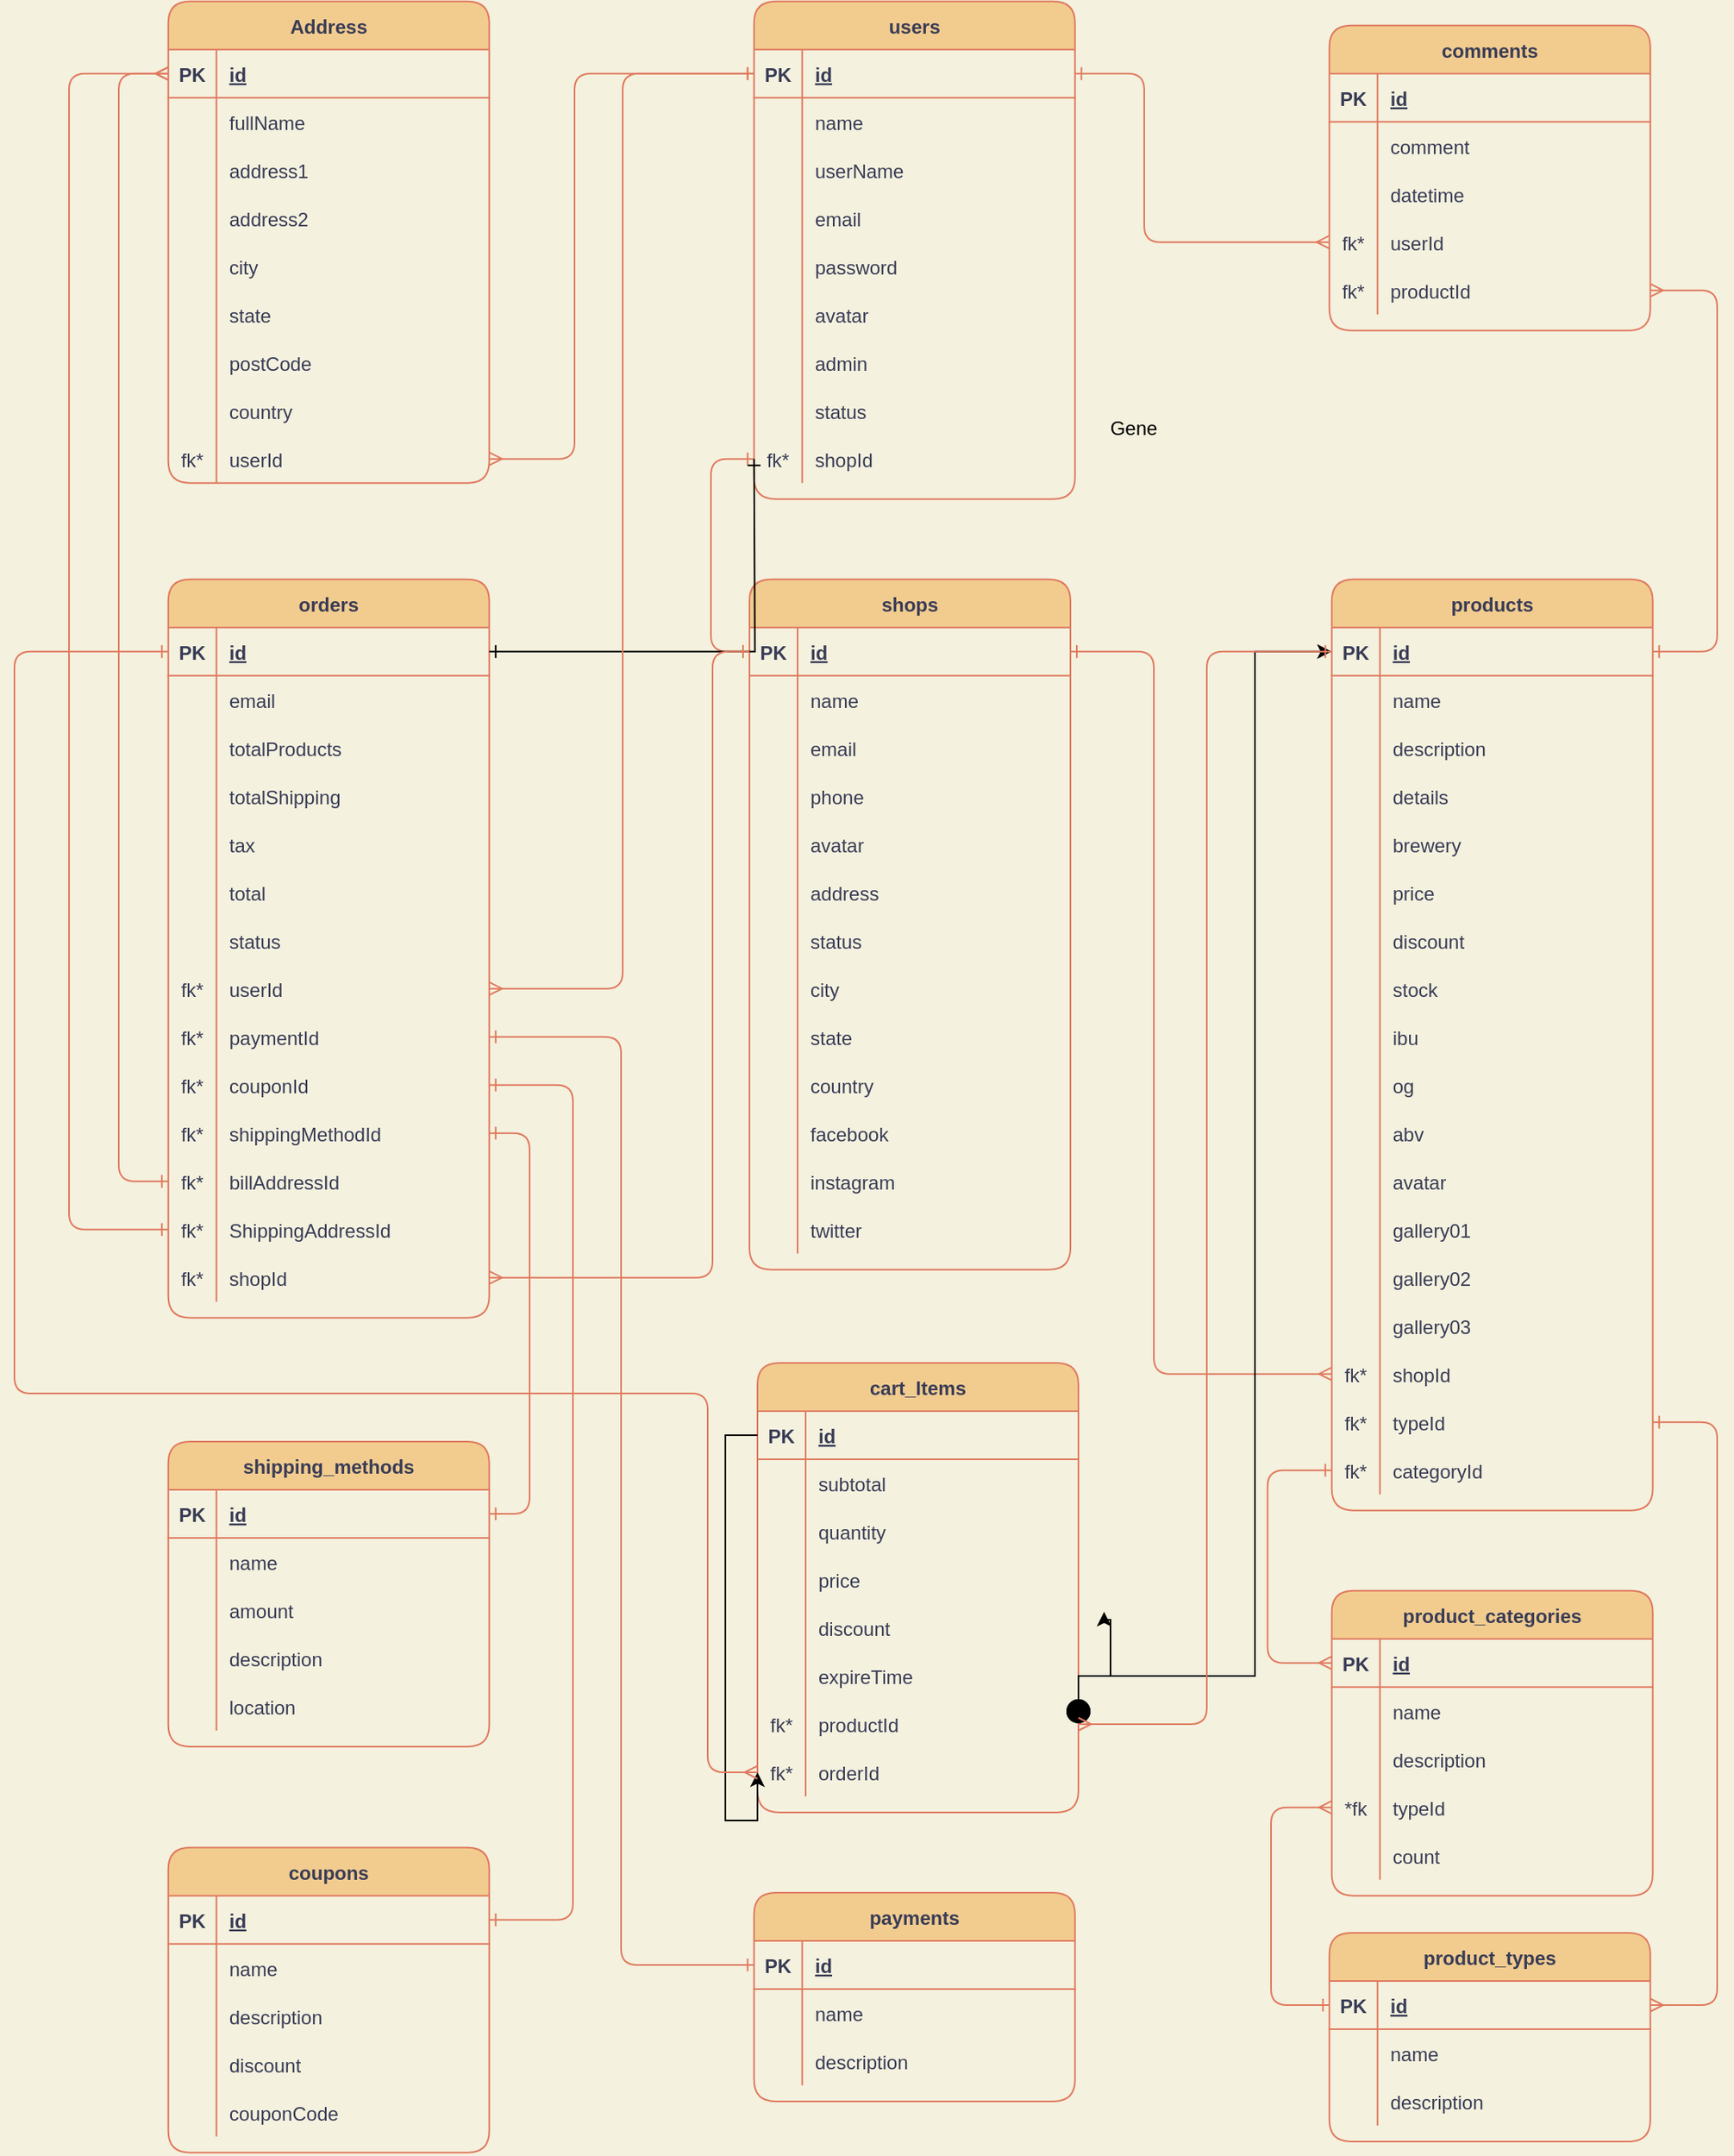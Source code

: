 <mxfile version="13.10.0" type="embed" pages="2">
    <diagram id="m-6m1VdTzoywpsvpt0QZ" name="Page-1">
        <mxGraphModel dx="1066" dy="2134" grid="0" gridSize="10" guides="1" tooltips="1" connect="1" arrows="1" fold="1" page="1" pageScale="1" pageWidth="1169" pageHeight="1654" background="#F4F1DE" math="0" shadow="0">
            <root>
                <mxCell id="0"/>
                <mxCell id="1" parent="0"/>
                <mxCell id="2" value="users" style="shape=table;startSize=30;container=1;collapsible=1;childLayout=tableLayout;fixedRows=1;rowLines=0;fontStyle=1;align=center;resizeLast=1;rounded=1;fillColor=#F2CC8F;strokeColor=#E07A5F;fontColor=#393C56;" parent="1" vertex="1">
                    <mxGeometry x="506.86" y="-1528.14" width="200" height="310" as="geometry"/>
                </mxCell>
                <mxCell id="3" value="" style="shape=partialRectangle;collapsible=0;dropTarget=0;pointerEvents=0;fillColor=none;top=0;left=0;bottom=1;right=0;points=[[0,0.5],[1,0.5]];portConstraint=eastwest;rounded=1;strokeColor=#E07A5F;fontColor=#393C56;" parent="2" vertex="1">
                    <mxGeometry y="30" width="200" height="30" as="geometry"/>
                </mxCell>
                <mxCell id="4" value="PK" style="shape=partialRectangle;connectable=0;fillColor=none;top=0;left=0;bottom=0;right=0;fontStyle=1;overflow=hidden;rounded=1;strokeColor=#E07A5F;fontColor=#393C56;" parent="3" vertex="1">
                    <mxGeometry width="30" height="30" as="geometry"/>
                </mxCell>
                <mxCell id="5" value="id" style="shape=partialRectangle;connectable=0;fillColor=none;top=0;left=0;bottom=0;right=0;align=left;spacingLeft=6;fontStyle=5;overflow=hidden;rounded=1;strokeColor=#E07A5F;fontColor=#393C56;" parent="3" vertex="1">
                    <mxGeometry x="30" width="170" height="30" as="geometry"/>
                </mxCell>
                <mxCell id="6" value="" style="shape=partialRectangle;collapsible=0;dropTarget=0;pointerEvents=0;fillColor=none;top=0;left=0;bottom=0;right=0;points=[[0,0.5],[1,0.5]];portConstraint=eastwest;rounded=1;strokeColor=#E07A5F;fontColor=#393C56;" parent="2" vertex="1">
                    <mxGeometry y="60" width="200" height="30" as="geometry"/>
                </mxCell>
                <mxCell id="7" value="" style="shape=partialRectangle;connectable=0;fillColor=none;top=0;left=0;bottom=0;right=0;editable=1;overflow=hidden;rounded=1;strokeColor=#E07A5F;fontColor=#393C56;" parent="6" vertex="1">
                    <mxGeometry width="30" height="30" as="geometry"/>
                </mxCell>
                <mxCell id="8" value="name" style="shape=partialRectangle;connectable=0;fillColor=none;top=0;left=0;bottom=0;right=0;align=left;spacingLeft=6;overflow=hidden;rounded=1;strokeColor=#E07A5F;fontColor=#393C56;" parent="6" vertex="1">
                    <mxGeometry x="30" width="170" height="30" as="geometry"/>
                </mxCell>
                <mxCell id="9" value="" style="shape=partialRectangle;collapsible=0;dropTarget=0;pointerEvents=0;fillColor=none;top=0;left=0;bottom=0;right=0;points=[[0,0.5],[1,0.5]];portConstraint=eastwest;rounded=1;strokeColor=#E07A5F;fontColor=#393C56;" parent="2" vertex="1">
                    <mxGeometry y="90" width="200" height="30" as="geometry"/>
                </mxCell>
                <mxCell id="10" value="" style="shape=partialRectangle;connectable=0;fillColor=none;top=0;left=0;bottom=0;right=0;editable=1;overflow=hidden;rounded=1;strokeColor=#E07A5F;fontColor=#393C56;" parent="9" vertex="1">
                    <mxGeometry width="30" height="30" as="geometry"/>
                </mxCell>
                <mxCell id="11" value="userName" style="shape=partialRectangle;connectable=0;fillColor=none;top=0;left=0;bottom=0;right=0;align=left;spacingLeft=6;overflow=hidden;rounded=1;strokeColor=#E07A5F;fontColor=#393C56;" parent="9" vertex="1">
                    <mxGeometry x="30" width="170" height="30" as="geometry"/>
                </mxCell>
                <mxCell id="167" value="" style="shape=partialRectangle;collapsible=0;dropTarget=0;pointerEvents=0;fillColor=none;top=0;left=0;bottom=0;right=0;points=[[0,0.5],[1,0.5]];portConstraint=eastwest;rounded=1;strokeColor=#E07A5F;fontColor=#393C56;" parent="2" vertex="1">
                    <mxGeometry y="120" width="200" height="30" as="geometry"/>
                </mxCell>
                <mxCell id="168" value="" style="shape=partialRectangle;connectable=0;fillColor=none;top=0;left=0;bottom=0;right=0;editable=1;overflow=hidden;rounded=1;strokeColor=#E07A5F;fontColor=#393C56;" parent="167" vertex="1">
                    <mxGeometry width="30" height="30" as="geometry"/>
                </mxCell>
                <mxCell id="169" value="email" style="shape=partialRectangle;connectable=0;fillColor=none;top=0;left=0;bottom=0;right=0;align=left;spacingLeft=6;overflow=hidden;rounded=1;strokeColor=#E07A5F;fontColor=#393C56;" parent="167" vertex="1">
                    <mxGeometry x="30" width="170" height="30" as="geometry"/>
                </mxCell>
                <mxCell id="170" value="" style="shape=partialRectangle;collapsible=0;dropTarget=0;pointerEvents=0;fillColor=none;top=0;left=0;bottom=0;right=0;points=[[0,0.5],[1,0.5]];portConstraint=eastwest;rounded=1;strokeColor=#E07A5F;fontColor=#393C56;" parent="2" vertex="1">
                    <mxGeometry y="150" width="200" height="30" as="geometry"/>
                </mxCell>
                <mxCell id="171" value="" style="shape=partialRectangle;connectable=0;fillColor=none;top=0;left=0;bottom=0;right=0;editable=1;overflow=hidden;rounded=1;strokeColor=#E07A5F;fontColor=#393C56;" parent="170" vertex="1">
                    <mxGeometry width="30" height="30" as="geometry"/>
                </mxCell>
                <mxCell id="172" value="password" style="shape=partialRectangle;connectable=0;fillColor=none;top=0;left=0;bottom=0;right=0;align=left;spacingLeft=6;overflow=hidden;rounded=1;strokeColor=#E07A5F;fontColor=#393C56;" parent="170" vertex="1">
                    <mxGeometry x="30" width="170" height="30" as="geometry"/>
                </mxCell>
                <mxCell id="173" value="" style="shape=partialRectangle;collapsible=0;dropTarget=0;pointerEvents=0;fillColor=none;top=0;left=0;bottom=0;right=0;points=[[0,0.5],[1,0.5]];portConstraint=eastwest;rounded=1;strokeColor=#E07A5F;fontColor=#393C56;" parent="2" vertex="1">
                    <mxGeometry y="180" width="200" height="30" as="geometry"/>
                </mxCell>
                <mxCell id="174" value="" style="shape=partialRectangle;connectable=0;fillColor=none;top=0;left=0;bottom=0;right=0;editable=1;overflow=hidden;rounded=1;strokeColor=#E07A5F;fontColor=#393C56;" parent="173" vertex="1">
                    <mxGeometry width="30" height="30" as="geometry"/>
                </mxCell>
                <mxCell id="175" value="avatar" style="shape=partialRectangle;connectable=0;fillColor=none;top=0;left=0;bottom=0;right=0;align=left;spacingLeft=6;overflow=hidden;rounded=1;strokeColor=#E07A5F;fontColor=#393C56;" parent="173" vertex="1">
                    <mxGeometry x="30" width="170" height="30" as="geometry"/>
                </mxCell>
                <mxCell id="176" value="" style="shape=partialRectangle;collapsible=0;dropTarget=0;pointerEvents=0;fillColor=none;top=0;left=0;bottom=0;right=0;points=[[0,0.5],[1,0.5]];portConstraint=eastwest;rounded=1;strokeColor=#E07A5F;fontColor=#393C56;" parent="2" vertex="1">
                    <mxGeometry y="210" width="200" height="30" as="geometry"/>
                </mxCell>
                <mxCell id="177" value="" style="shape=partialRectangle;connectable=0;fillColor=none;top=0;left=0;bottom=0;right=0;editable=1;overflow=hidden;rounded=1;strokeColor=#E07A5F;fontColor=#393C56;" parent="176" vertex="1">
                    <mxGeometry width="30" height="30" as="geometry"/>
                </mxCell>
                <mxCell id="178" value="admin" style="shape=partialRectangle;connectable=0;fillColor=none;top=0;left=0;bottom=0;right=0;align=left;spacingLeft=6;overflow=hidden;rounded=1;strokeColor=#E07A5F;fontColor=#393C56;" parent="176" vertex="1">
                    <mxGeometry x="30" width="170" height="30" as="geometry"/>
                </mxCell>
                <mxCell id="179" value="" style="shape=partialRectangle;collapsible=0;dropTarget=0;pointerEvents=0;fillColor=none;top=0;left=0;bottom=0;right=0;points=[[0,0.5],[1,0.5]];portConstraint=eastwest;rounded=1;strokeColor=#E07A5F;fontColor=#393C56;" parent="2" vertex="1">
                    <mxGeometry y="240" width="200" height="30" as="geometry"/>
                </mxCell>
                <mxCell id="180" value="" style="shape=partialRectangle;connectable=0;fillColor=none;top=0;left=0;bottom=0;right=0;editable=1;overflow=hidden;rounded=1;strokeColor=#E07A5F;fontColor=#393C56;" parent="179" vertex="1">
                    <mxGeometry width="30" height="30" as="geometry"/>
                </mxCell>
                <mxCell id="181" value="status" style="shape=partialRectangle;connectable=0;fillColor=none;top=0;left=0;bottom=0;right=0;align=left;spacingLeft=6;overflow=hidden;rounded=1;strokeColor=#E07A5F;fontColor=#393C56;" parent="179" vertex="1">
                    <mxGeometry x="30" width="170" height="30" as="geometry"/>
                </mxCell>
                <mxCell id="428" value="" style="shape=partialRectangle;collapsible=0;dropTarget=0;pointerEvents=0;fillColor=none;top=0;left=0;bottom=0;right=0;points=[[0,0.5],[1,0.5]];portConstraint=eastwest;rounded=1;strokeColor=#E07A5F;fontColor=#393C56;" parent="2" vertex="1">
                    <mxGeometry y="270" width="200" height="30" as="geometry"/>
                </mxCell>
                <mxCell id="429" value="fk*" style="shape=partialRectangle;connectable=0;fillColor=none;top=0;left=0;bottom=0;right=0;editable=1;overflow=hidden;rounded=1;strokeColor=#E07A5F;fontColor=#393C56;" parent="428" vertex="1">
                    <mxGeometry width="30" height="30" as="geometry"/>
                </mxCell>
                <mxCell id="430" value="shopId" style="shape=partialRectangle;connectable=0;fillColor=none;top=0;left=0;bottom=0;right=0;align=left;spacingLeft=6;overflow=hidden;rounded=1;strokeColor=#E07A5F;fontColor=#393C56;" parent="428" vertex="1">
                    <mxGeometry x="30" width="170" height="30" as="geometry"/>
                </mxCell>
                <mxCell id="15" value="comments" style="shape=table;startSize=30;container=1;collapsible=1;childLayout=tableLayout;fixedRows=1;rowLines=0;fontStyle=1;align=center;resizeLast=1;rounded=1;fillColor=#F2CC8F;strokeColor=#E07A5F;fontColor=#393C56;" parent="1" vertex="1">
                    <mxGeometry x="865.36" y="-1513.14" width="200" height="190" as="geometry"/>
                </mxCell>
                <mxCell id="16" value="" style="shape=partialRectangle;collapsible=0;dropTarget=0;pointerEvents=0;fillColor=none;top=0;left=0;bottom=1;right=0;points=[[0,0.5],[1,0.5]];portConstraint=eastwest;rounded=1;strokeColor=#E07A5F;fontColor=#393C56;" parent="15" vertex="1">
                    <mxGeometry y="30" width="200" height="30" as="geometry"/>
                </mxCell>
                <mxCell id="17" value="PK" style="shape=partialRectangle;connectable=0;fillColor=none;top=0;left=0;bottom=0;right=0;fontStyle=1;overflow=hidden;rounded=1;strokeColor=#E07A5F;fontColor=#393C56;" parent="16" vertex="1">
                    <mxGeometry width="30" height="30" as="geometry"/>
                </mxCell>
                <mxCell id="18" value="id" style="shape=partialRectangle;connectable=0;fillColor=none;top=0;left=0;bottom=0;right=0;align=left;spacingLeft=6;fontStyle=5;overflow=hidden;rounded=1;strokeColor=#E07A5F;fontColor=#393C56;" parent="16" vertex="1">
                    <mxGeometry x="30" width="170" height="30" as="geometry"/>
                </mxCell>
                <mxCell id="242" value="" style="shape=partialRectangle;collapsible=0;dropTarget=0;pointerEvents=0;fillColor=none;top=0;left=0;bottom=0;right=0;points=[[0,0.5],[1,0.5]];portConstraint=eastwest;rounded=1;strokeColor=#E07A5F;fontColor=#393C56;" parent="15" vertex="1">
                    <mxGeometry y="60" width="200" height="30" as="geometry"/>
                </mxCell>
                <mxCell id="243" value="" style="shape=partialRectangle;connectable=0;fillColor=none;top=0;left=0;bottom=0;right=0;editable=1;overflow=hidden;rounded=1;strokeColor=#E07A5F;fontColor=#393C56;" parent="242" vertex="1">
                    <mxGeometry width="30" height="30" as="geometry"/>
                </mxCell>
                <mxCell id="244" value="comment" style="shape=partialRectangle;connectable=0;fillColor=none;top=0;left=0;bottom=0;right=0;align=left;spacingLeft=6;overflow=hidden;rounded=1;strokeColor=#E07A5F;fontColor=#393C56;" parent="242" vertex="1">
                    <mxGeometry x="30" width="170" height="30" as="geometry"/>
                </mxCell>
                <mxCell id="245" value="" style="shape=partialRectangle;collapsible=0;dropTarget=0;pointerEvents=0;fillColor=none;top=0;left=0;bottom=0;right=0;points=[[0,0.5],[1,0.5]];portConstraint=eastwest;rounded=1;strokeColor=#E07A5F;fontColor=#393C56;" parent="15" vertex="1">
                    <mxGeometry y="90" width="200" height="30" as="geometry"/>
                </mxCell>
                <mxCell id="246" value="" style="shape=partialRectangle;connectable=0;fillColor=none;top=0;left=0;bottom=0;right=0;editable=1;overflow=hidden;rounded=1;strokeColor=#E07A5F;fontColor=#393C56;" parent="245" vertex="1">
                    <mxGeometry width="30" height="30" as="geometry"/>
                </mxCell>
                <mxCell id="247" value="datetime" style="shape=partialRectangle;connectable=0;fillColor=none;top=0;left=0;bottom=0;right=0;align=left;spacingLeft=6;overflow=hidden;rounded=1;strokeColor=#E07A5F;fontColor=#393C56;" parent="245" vertex="1">
                    <mxGeometry x="30" width="170" height="30" as="geometry"/>
                </mxCell>
                <mxCell id="22" value="" style="shape=partialRectangle;collapsible=0;dropTarget=0;pointerEvents=0;fillColor=none;top=0;left=0;bottom=0;right=0;points=[[0,0.5],[1,0.5]];portConstraint=eastwest;rounded=1;strokeColor=#E07A5F;fontColor=#393C56;" parent="15" vertex="1">
                    <mxGeometry y="120" width="200" height="30" as="geometry"/>
                </mxCell>
                <mxCell id="23" value="fk*" style="shape=partialRectangle;connectable=0;fillColor=none;top=0;left=0;bottom=0;right=0;editable=1;overflow=hidden;rounded=1;strokeColor=#E07A5F;fontColor=#393C56;" parent="22" vertex="1">
                    <mxGeometry width="30" height="30" as="geometry"/>
                </mxCell>
                <mxCell id="24" value="userId" style="shape=partialRectangle;connectable=0;fillColor=none;top=0;left=0;bottom=0;right=0;align=left;spacingLeft=6;overflow=hidden;rounded=1;strokeColor=#E07A5F;fontColor=#393C56;" parent="22" vertex="1">
                    <mxGeometry x="30" width="170" height="30" as="geometry"/>
                </mxCell>
                <mxCell id="25" value="" style="shape=partialRectangle;collapsible=0;dropTarget=0;pointerEvents=0;fillColor=none;top=0;left=0;bottom=0;right=0;points=[[0,0.5],[1,0.5]];portConstraint=eastwest;rounded=1;strokeColor=#E07A5F;fontColor=#393C56;" parent="15" vertex="1">
                    <mxGeometry y="150" width="200" height="30" as="geometry"/>
                </mxCell>
                <mxCell id="26" value="fk*" style="shape=partialRectangle;connectable=0;fillColor=none;top=0;left=0;bottom=0;right=0;editable=1;overflow=hidden;rounded=1;strokeColor=#E07A5F;fontColor=#393C56;" parent="25" vertex="1">
                    <mxGeometry width="30" height="30" as="geometry"/>
                </mxCell>
                <mxCell id="27" value="productId" style="shape=partialRectangle;connectable=0;fillColor=none;top=0;left=0;bottom=0;right=0;align=left;spacingLeft=6;overflow=hidden;rounded=1;strokeColor=#E07A5F;fontColor=#393C56;" parent="25" vertex="1">
                    <mxGeometry x="30" width="170" height="30" as="geometry"/>
                </mxCell>
                <mxCell id="28" value="products" style="shape=table;startSize=30;container=1;collapsible=1;childLayout=tableLayout;fixedRows=1;rowLines=0;fontStyle=1;align=center;resizeLast=1;rounded=1;fillColor=#F2CC8F;strokeColor=#E07A5F;fontColor=#393C56;" parent="1" vertex="1">
                    <mxGeometry x="866.86" y="-1168.14" width="200" height="580" as="geometry"/>
                </mxCell>
                <mxCell id="29" value="" style="shape=partialRectangle;collapsible=0;dropTarget=0;pointerEvents=0;fillColor=none;top=0;left=0;bottom=1;right=0;points=[[0,0.5],[1,0.5]];portConstraint=eastwest;rounded=1;strokeColor=#E07A5F;fontColor=#393C56;" parent="28" vertex="1">
                    <mxGeometry y="30" width="200" height="30" as="geometry"/>
                </mxCell>
                <mxCell id="30" value="PK" style="shape=partialRectangle;connectable=0;fillColor=none;top=0;left=0;bottom=0;right=0;fontStyle=1;overflow=hidden;rounded=1;strokeColor=#E07A5F;fontColor=#393C56;" parent="29" vertex="1">
                    <mxGeometry width="30" height="30" as="geometry"/>
                </mxCell>
                <mxCell id="31" value="id" style="shape=partialRectangle;connectable=0;fillColor=none;top=0;left=0;bottom=0;right=0;align=left;spacingLeft=6;fontStyle=5;overflow=hidden;rounded=1;strokeColor=#E07A5F;fontColor=#393C56;" parent="29" vertex="1">
                    <mxGeometry x="30" width="170" height="30" as="geometry"/>
                </mxCell>
                <mxCell id="32" value="" style="shape=partialRectangle;collapsible=0;dropTarget=0;pointerEvents=0;fillColor=none;top=0;left=0;bottom=0;right=0;points=[[0,0.5],[1,0.5]];portConstraint=eastwest;rounded=1;strokeColor=#E07A5F;fontColor=#393C56;" parent="28" vertex="1">
                    <mxGeometry y="60" width="200" height="30" as="geometry"/>
                </mxCell>
                <mxCell id="33" value="" style="shape=partialRectangle;connectable=0;fillColor=none;top=0;left=0;bottom=0;right=0;editable=1;overflow=hidden;rounded=1;strokeColor=#E07A5F;fontColor=#393C56;" parent="32" vertex="1">
                    <mxGeometry width="30" height="30" as="geometry"/>
                </mxCell>
                <mxCell id="34" value="name" style="shape=partialRectangle;connectable=0;fillColor=none;top=0;left=0;bottom=0;right=0;align=left;spacingLeft=6;overflow=hidden;rounded=1;strokeColor=#E07A5F;fontColor=#393C56;" parent="32" vertex="1">
                    <mxGeometry x="30" width="170" height="30" as="geometry"/>
                </mxCell>
                <mxCell id="182" value="" style="shape=partialRectangle;collapsible=0;dropTarget=0;pointerEvents=0;fillColor=none;top=0;left=0;bottom=0;right=0;points=[[0,0.5],[1,0.5]];portConstraint=eastwest;rounded=1;strokeColor=#E07A5F;fontColor=#393C56;" parent="28" vertex="1">
                    <mxGeometry y="90" width="200" height="30" as="geometry"/>
                </mxCell>
                <mxCell id="183" value="" style="shape=partialRectangle;connectable=0;fillColor=none;top=0;left=0;bottom=0;right=0;editable=1;overflow=hidden;rounded=1;strokeColor=#E07A5F;fontColor=#393C56;" parent="182" vertex="1">
                    <mxGeometry width="30" height="30" as="geometry"/>
                </mxCell>
                <mxCell id="184" value="description" style="shape=partialRectangle;connectable=0;fillColor=none;top=0;left=0;bottom=0;right=0;align=left;spacingLeft=6;overflow=hidden;rounded=1;strokeColor=#E07A5F;fontColor=#393C56;" parent="182" vertex="1">
                    <mxGeometry x="30" width="170" height="30" as="geometry"/>
                </mxCell>
                <mxCell id="185" value="" style="shape=partialRectangle;collapsible=0;dropTarget=0;pointerEvents=0;fillColor=none;top=0;left=0;bottom=0;right=0;points=[[0,0.5],[1,0.5]];portConstraint=eastwest;rounded=1;strokeColor=#E07A5F;fontColor=#393C56;" parent="28" vertex="1">
                    <mxGeometry y="120" width="200" height="30" as="geometry"/>
                </mxCell>
                <mxCell id="186" value="" style="shape=partialRectangle;connectable=0;fillColor=none;top=0;left=0;bottom=0;right=0;editable=1;overflow=hidden;rounded=1;strokeColor=#E07A5F;fontColor=#393C56;" parent="185" vertex="1">
                    <mxGeometry width="30" height="30" as="geometry"/>
                </mxCell>
                <mxCell id="187" value="details" style="shape=partialRectangle;connectable=0;fillColor=none;top=0;left=0;bottom=0;right=0;align=left;spacingLeft=6;overflow=hidden;rounded=1;strokeColor=#E07A5F;fontColor=#393C56;" parent="185" vertex="1">
                    <mxGeometry x="30" width="170" height="30" as="geometry"/>
                </mxCell>
                <mxCell id="188" value="" style="shape=partialRectangle;collapsible=0;dropTarget=0;pointerEvents=0;fillColor=none;top=0;left=0;bottom=0;right=0;points=[[0,0.5],[1,0.5]];portConstraint=eastwest;rounded=1;strokeColor=#E07A5F;fontColor=#393C56;" parent="28" vertex="1">
                    <mxGeometry y="150" width="200" height="30" as="geometry"/>
                </mxCell>
                <mxCell id="189" value="" style="shape=partialRectangle;connectable=0;fillColor=none;top=0;left=0;bottom=0;right=0;editable=1;overflow=hidden;rounded=1;strokeColor=#E07A5F;fontColor=#393C56;" parent="188" vertex="1">
                    <mxGeometry width="30" height="30" as="geometry"/>
                </mxCell>
                <mxCell id="190" value="brewery" style="shape=partialRectangle;connectable=0;fillColor=none;top=0;left=0;bottom=0;right=0;align=left;spacingLeft=6;overflow=hidden;rounded=1;strokeColor=#E07A5F;fontColor=#393C56;" parent="188" vertex="1">
                    <mxGeometry x="30" width="170" height="30" as="geometry"/>
                </mxCell>
                <mxCell id="191" value="" style="shape=partialRectangle;collapsible=0;dropTarget=0;pointerEvents=0;fillColor=none;top=0;left=0;bottom=0;right=0;points=[[0,0.5],[1,0.5]];portConstraint=eastwest;rounded=1;strokeColor=#E07A5F;fontColor=#393C56;" parent="28" vertex="1">
                    <mxGeometry y="180" width="200" height="30" as="geometry"/>
                </mxCell>
                <mxCell id="192" value="" style="shape=partialRectangle;connectable=0;fillColor=none;top=0;left=0;bottom=0;right=0;editable=1;overflow=hidden;rounded=1;strokeColor=#E07A5F;fontColor=#393C56;" parent="191" vertex="1">
                    <mxGeometry width="30" height="30" as="geometry"/>
                </mxCell>
                <mxCell id="193" value="price" style="shape=partialRectangle;connectable=0;fillColor=none;top=0;left=0;bottom=0;right=0;align=left;spacingLeft=6;overflow=hidden;rounded=1;strokeColor=#E07A5F;fontColor=#393C56;" parent="191" vertex="1">
                    <mxGeometry x="30" width="170" height="30" as="geometry"/>
                </mxCell>
                <mxCell id="194" value="" style="shape=partialRectangle;collapsible=0;dropTarget=0;pointerEvents=0;fillColor=none;top=0;left=0;bottom=0;right=0;points=[[0,0.5],[1,0.5]];portConstraint=eastwest;rounded=1;strokeColor=#E07A5F;fontColor=#393C56;" parent="28" vertex="1">
                    <mxGeometry y="210" width="200" height="30" as="geometry"/>
                </mxCell>
                <mxCell id="195" value="" style="shape=partialRectangle;connectable=0;fillColor=none;top=0;left=0;bottom=0;right=0;editable=1;overflow=hidden;rounded=1;strokeColor=#E07A5F;fontColor=#393C56;" parent="194" vertex="1">
                    <mxGeometry width="30" height="30" as="geometry"/>
                </mxCell>
                <mxCell id="196" value="discount" style="shape=partialRectangle;connectable=0;fillColor=none;top=0;left=0;bottom=0;right=0;align=left;spacingLeft=6;overflow=hidden;rounded=1;strokeColor=#E07A5F;fontColor=#393C56;" parent="194" vertex="1">
                    <mxGeometry x="30" width="170" height="30" as="geometry"/>
                </mxCell>
                <mxCell id="197" value="" style="shape=partialRectangle;collapsible=0;dropTarget=0;pointerEvents=0;fillColor=none;top=0;left=0;bottom=0;right=0;points=[[0,0.5],[1,0.5]];portConstraint=eastwest;rounded=1;strokeColor=#E07A5F;fontColor=#393C56;" parent="28" vertex="1">
                    <mxGeometry y="240" width="200" height="30" as="geometry"/>
                </mxCell>
                <mxCell id="198" value="" style="shape=partialRectangle;connectable=0;fillColor=none;top=0;left=0;bottom=0;right=0;editable=1;overflow=hidden;rounded=1;strokeColor=#E07A5F;fontColor=#393C56;" parent="197" vertex="1">
                    <mxGeometry width="30" height="30" as="geometry"/>
                </mxCell>
                <mxCell id="199" value="stock" style="shape=partialRectangle;connectable=0;fillColor=none;top=0;left=0;bottom=0;right=0;align=left;spacingLeft=6;overflow=hidden;rounded=1;strokeColor=#E07A5F;fontColor=#393C56;" parent="197" vertex="1">
                    <mxGeometry x="30" width="170" height="30" as="geometry"/>
                </mxCell>
                <mxCell id="200" value="" style="shape=partialRectangle;collapsible=0;dropTarget=0;pointerEvents=0;fillColor=none;top=0;left=0;bottom=0;right=0;points=[[0,0.5],[1,0.5]];portConstraint=eastwest;rounded=1;strokeColor=#E07A5F;fontColor=#393C56;" parent="28" vertex="1">
                    <mxGeometry y="270" width="200" height="30" as="geometry"/>
                </mxCell>
                <mxCell id="201" value="" style="shape=partialRectangle;connectable=0;fillColor=none;top=0;left=0;bottom=0;right=0;editable=1;overflow=hidden;rounded=1;strokeColor=#E07A5F;fontColor=#393C56;" parent="200" vertex="1">
                    <mxGeometry width="30" height="30" as="geometry"/>
                </mxCell>
                <mxCell id="202" value="ibu" style="shape=partialRectangle;connectable=0;fillColor=none;top=0;left=0;bottom=0;right=0;align=left;spacingLeft=6;overflow=hidden;rounded=1;strokeColor=#E07A5F;fontColor=#393C56;" parent="200" vertex="1">
                    <mxGeometry x="30" width="170" height="30" as="geometry"/>
                </mxCell>
                <mxCell id="203" value="" style="shape=partialRectangle;collapsible=0;dropTarget=0;pointerEvents=0;fillColor=none;top=0;left=0;bottom=0;right=0;points=[[0,0.5],[1,0.5]];portConstraint=eastwest;rounded=1;strokeColor=#E07A5F;fontColor=#393C56;" parent="28" vertex="1">
                    <mxGeometry y="300" width="200" height="30" as="geometry"/>
                </mxCell>
                <mxCell id="204" value="" style="shape=partialRectangle;connectable=0;fillColor=none;top=0;left=0;bottom=0;right=0;editable=1;overflow=hidden;rounded=1;strokeColor=#E07A5F;fontColor=#393C56;" parent="203" vertex="1">
                    <mxGeometry width="30" height="30" as="geometry"/>
                </mxCell>
                <mxCell id="205" value="og" style="shape=partialRectangle;connectable=0;fillColor=none;top=0;left=0;bottom=0;right=0;align=left;spacingLeft=6;overflow=hidden;rounded=1;strokeColor=#E07A5F;fontColor=#393C56;" parent="203" vertex="1">
                    <mxGeometry x="30" width="170" height="30" as="geometry"/>
                </mxCell>
                <mxCell id="206" value="" style="shape=partialRectangle;collapsible=0;dropTarget=0;pointerEvents=0;fillColor=none;top=0;left=0;bottom=0;right=0;points=[[0,0.5],[1,0.5]];portConstraint=eastwest;rounded=1;strokeColor=#E07A5F;fontColor=#393C56;" parent="28" vertex="1">
                    <mxGeometry y="330" width="200" height="30" as="geometry"/>
                </mxCell>
                <mxCell id="207" value="" style="shape=partialRectangle;connectable=0;fillColor=none;top=0;left=0;bottom=0;right=0;editable=1;overflow=hidden;rounded=1;strokeColor=#E07A5F;fontColor=#393C56;" parent="206" vertex="1">
                    <mxGeometry width="30" height="30" as="geometry"/>
                </mxCell>
                <mxCell id="208" value="abv" style="shape=partialRectangle;connectable=0;fillColor=none;top=0;left=0;bottom=0;right=0;align=left;spacingLeft=6;overflow=hidden;rounded=1;strokeColor=#E07A5F;fontColor=#393C56;" parent="206" vertex="1">
                    <mxGeometry x="30" width="170" height="30" as="geometry"/>
                </mxCell>
                <mxCell id="209" value="" style="shape=partialRectangle;collapsible=0;dropTarget=0;pointerEvents=0;fillColor=none;top=0;left=0;bottom=0;right=0;points=[[0,0.5],[1,0.5]];portConstraint=eastwest;rounded=1;strokeColor=#E07A5F;fontColor=#393C56;" parent="28" vertex="1">
                    <mxGeometry y="360" width="200" height="30" as="geometry"/>
                </mxCell>
                <mxCell id="210" value="" style="shape=partialRectangle;connectable=0;fillColor=none;top=0;left=0;bottom=0;right=0;editable=1;overflow=hidden;rounded=1;strokeColor=#E07A5F;fontColor=#393C56;" parent="209" vertex="1">
                    <mxGeometry width="30" height="30" as="geometry"/>
                </mxCell>
                <mxCell id="211" value="avatar" style="shape=partialRectangle;connectable=0;fillColor=none;top=0;left=0;bottom=0;right=0;align=left;spacingLeft=6;overflow=hidden;rounded=1;strokeColor=#E07A5F;fontColor=#393C56;" parent="209" vertex="1">
                    <mxGeometry x="30" width="170" height="30" as="geometry"/>
                </mxCell>
                <mxCell id="212" value="" style="shape=partialRectangle;collapsible=0;dropTarget=0;pointerEvents=0;fillColor=none;top=0;left=0;bottom=0;right=0;points=[[0,0.5],[1,0.5]];portConstraint=eastwest;rounded=1;strokeColor=#E07A5F;fontColor=#393C56;" parent="28" vertex="1">
                    <mxGeometry y="390" width="200" height="30" as="geometry"/>
                </mxCell>
                <mxCell id="213" value="" style="shape=partialRectangle;connectable=0;fillColor=none;top=0;left=0;bottom=0;right=0;editable=1;overflow=hidden;rounded=1;strokeColor=#E07A5F;fontColor=#393C56;" parent="212" vertex="1">
                    <mxGeometry width="30" height="30" as="geometry"/>
                </mxCell>
                <mxCell id="214" value="gallery01" style="shape=partialRectangle;connectable=0;fillColor=none;top=0;left=0;bottom=0;right=0;align=left;spacingLeft=6;overflow=hidden;rounded=1;strokeColor=#E07A5F;fontColor=#393C56;" parent="212" vertex="1">
                    <mxGeometry x="30" width="170" height="30" as="geometry"/>
                </mxCell>
                <mxCell id="215" value="" style="shape=partialRectangle;collapsible=0;dropTarget=0;pointerEvents=0;fillColor=none;top=0;left=0;bottom=0;right=0;points=[[0,0.5],[1,0.5]];portConstraint=eastwest;rounded=1;strokeColor=#E07A5F;fontColor=#393C56;" parent="28" vertex="1">
                    <mxGeometry y="420" width="200" height="30" as="geometry"/>
                </mxCell>
                <mxCell id="216" value="" style="shape=partialRectangle;connectable=0;fillColor=none;top=0;left=0;bottom=0;right=0;editable=1;overflow=hidden;rounded=1;strokeColor=#E07A5F;fontColor=#393C56;" parent="215" vertex="1">
                    <mxGeometry width="30" height="30" as="geometry"/>
                </mxCell>
                <mxCell id="217" value="gallery02" style="shape=partialRectangle;connectable=0;fillColor=none;top=0;left=0;bottom=0;right=0;align=left;spacingLeft=6;overflow=hidden;rounded=1;strokeColor=#E07A5F;fontColor=#393C56;" parent="215" vertex="1">
                    <mxGeometry x="30" width="170" height="30" as="geometry"/>
                </mxCell>
                <mxCell id="218" value="" style="shape=partialRectangle;collapsible=0;dropTarget=0;pointerEvents=0;fillColor=none;top=0;left=0;bottom=0;right=0;points=[[0,0.5],[1,0.5]];portConstraint=eastwest;rounded=1;strokeColor=#E07A5F;fontColor=#393C56;" parent="28" vertex="1">
                    <mxGeometry y="450" width="200" height="30" as="geometry"/>
                </mxCell>
                <mxCell id="219" value="" style="shape=partialRectangle;connectable=0;fillColor=none;top=0;left=0;bottom=0;right=0;editable=1;overflow=hidden;rounded=1;strokeColor=#E07A5F;fontColor=#393C56;" parent="218" vertex="1">
                    <mxGeometry width="30" height="30" as="geometry"/>
                </mxCell>
                <mxCell id="220" value="gallery03" style="shape=partialRectangle;connectable=0;fillColor=none;top=0;left=0;bottom=0;right=0;align=left;spacingLeft=6;overflow=hidden;rounded=1;strokeColor=#E07A5F;fontColor=#393C56;" parent="218" vertex="1">
                    <mxGeometry x="30" width="170" height="30" as="geometry"/>
                </mxCell>
                <mxCell id="133" value="" style="shape=partialRectangle;collapsible=0;dropTarget=0;pointerEvents=0;fillColor=none;top=0;left=0;bottom=0;right=0;points=[[0,0.5],[1,0.5]];portConstraint=eastwest;rounded=1;strokeColor=#E07A5F;fontColor=#393C56;" parent="28" vertex="1">
                    <mxGeometry y="480" width="200" height="30" as="geometry"/>
                </mxCell>
                <mxCell id="134" value="fk*" style="shape=partialRectangle;connectable=0;fillColor=none;top=0;left=0;bottom=0;right=0;editable=1;overflow=hidden;rounded=1;strokeColor=#E07A5F;fontColor=#393C56;" parent="133" vertex="1">
                    <mxGeometry width="30" height="30" as="geometry"/>
                </mxCell>
                <mxCell id="135" value="shopId" style="shape=partialRectangle;connectable=0;fillColor=none;top=0;left=0;bottom=0;right=0;align=left;spacingLeft=6;overflow=hidden;rounded=1;strokeColor=#E07A5F;fontColor=#393C56;" parent="133" vertex="1">
                    <mxGeometry x="30" width="170" height="30" as="geometry"/>
                </mxCell>
                <mxCell id="224" value="" style="shape=partialRectangle;collapsible=0;dropTarget=0;pointerEvents=0;fillColor=none;top=0;left=0;bottom=0;right=0;points=[[0,0.5],[1,0.5]];portConstraint=eastwest;rounded=1;strokeColor=#E07A5F;fontColor=#393C56;" parent="28" vertex="1">
                    <mxGeometry y="510" width="200" height="30" as="geometry"/>
                </mxCell>
                <mxCell id="225" value="fk*" style="shape=partialRectangle;connectable=0;fillColor=none;top=0;left=0;bottom=0;right=0;editable=1;overflow=hidden;rounded=1;strokeColor=#E07A5F;fontColor=#393C56;" parent="224" vertex="1">
                    <mxGeometry width="30" height="30" as="geometry"/>
                </mxCell>
                <mxCell id="226" value="typeId" style="shape=partialRectangle;connectable=0;fillColor=none;top=0;left=0;bottom=0;right=0;align=left;spacingLeft=6;overflow=hidden;rounded=1;strokeColor=#E07A5F;fontColor=#393C56;" parent="224" vertex="1">
                    <mxGeometry x="30" width="170" height="30" as="geometry"/>
                </mxCell>
                <mxCell id="38" value="" style="shape=partialRectangle;collapsible=0;dropTarget=0;pointerEvents=0;fillColor=none;top=0;left=0;bottom=0;right=0;points=[[0,0.5],[1,0.5]];portConstraint=eastwest;rounded=1;strokeColor=#E07A5F;fontColor=#393C56;" parent="28" vertex="1">
                    <mxGeometry y="540" width="200" height="30" as="geometry"/>
                </mxCell>
                <mxCell id="39" value="fk*" style="shape=partialRectangle;connectable=0;fillColor=none;top=0;left=0;bottom=0;right=0;editable=1;overflow=hidden;rounded=1;strokeColor=#E07A5F;fontColor=#393C56;" parent="38" vertex="1">
                    <mxGeometry width="30" height="30" as="geometry"/>
                </mxCell>
                <mxCell id="40" value="categoryId" style="shape=partialRectangle;connectable=0;fillColor=none;top=0;left=0;bottom=0;right=0;align=left;spacingLeft=6;overflow=hidden;rounded=1;strokeColor=#E07A5F;fontColor=#393C56;" parent="38" vertex="1">
                    <mxGeometry x="30" width="170" height="30" as="geometry"/>
                </mxCell>
                <mxCell id="54" value="orders" style="shape=table;startSize=30;container=1;collapsible=1;childLayout=tableLayout;fixedRows=1;rowLines=0;fontStyle=1;align=center;resizeLast=1;rounded=1;fillColor=#F2CC8F;strokeColor=#E07A5F;fontColor=#393C56;" parent="1" vertex="1">
                    <mxGeometry x="141.86" y="-1168.14" width="200" height="460" as="geometry"/>
                </mxCell>
                <mxCell id="55" value="" style="shape=partialRectangle;collapsible=0;dropTarget=0;pointerEvents=0;fillColor=none;top=0;left=0;bottom=1;right=0;points=[[0,0.5],[1,0.5]];portConstraint=eastwest;rounded=1;strokeColor=#E07A5F;fontColor=#393C56;" parent="54" vertex="1">
                    <mxGeometry y="30" width="200" height="30" as="geometry"/>
                </mxCell>
                <mxCell id="56" value="PK" style="shape=partialRectangle;connectable=0;fillColor=none;top=0;left=0;bottom=0;right=0;fontStyle=1;overflow=hidden;rounded=1;strokeColor=#E07A5F;fontColor=#393C56;" parent="55" vertex="1">
                    <mxGeometry width="30" height="30" as="geometry"/>
                </mxCell>
                <mxCell id="57" value="id" style="shape=partialRectangle;connectable=0;fillColor=none;top=0;left=0;bottom=0;right=0;align=left;spacingLeft=6;fontStyle=5;overflow=hidden;rounded=1;strokeColor=#E07A5F;fontColor=#393C56;" parent="55" vertex="1">
                    <mxGeometry x="30" width="170" height="30" as="geometry"/>
                </mxCell>
                <mxCell id="282" value="" style="shape=partialRectangle;collapsible=0;dropTarget=0;pointerEvents=0;fillColor=none;top=0;left=0;bottom=0;right=0;points=[[0,0.5],[1,0.5]];portConstraint=eastwest;rounded=1;strokeColor=#E07A5F;fontColor=#393C56;" parent="54" vertex="1">
                    <mxGeometry y="60" width="200" height="30" as="geometry"/>
                </mxCell>
                <mxCell id="283" value="" style="shape=partialRectangle;connectable=0;fillColor=none;top=0;left=0;bottom=0;right=0;editable=1;overflow=hidden;rounded=1;strokeColor=#E07A5F;fontColor=#393C56;" parent="282" vertex="1">
                    <mxGeometry width="30" height="30" as="geometry"/>
                </mxCell>
                <mxCell id="284" value="email" style="shape=partialRectangle;connectable=0;fillColor=none;top=0;left=0;bottom=0;right=0;align=left;spacingLeft=6;overflow=hidden;rounded=1;strokeColor=#E07A5F;fontColor=#393C56;" parent="282" vertex="1">
                    <mxGeometry x="30" width="170" height="30" as="geometry"/>
                </mxCell>
                <mxCell id="324" value="" style="shape=partialRectangle;collapsible=0;dropTarget=0;pointerEvents=0;fillColor=none;top=0;left=0;bottom=0;right=0;points=[[0,0.5],[1,0.5]];portConstraint=eastwest;rounded=1;strokeColor=#E07A5F;fontColor=#393C56;" parent="54" vertex="1">
                    <mxGeometry y="90" width="200" height="30" as="geometry"/>
                </mxCell>
                <mxCell id="325" value="" style="shape=partialRectangle;connectable=0;fillColor=none;top=0;left=0;bottom=0;right=0;editable=1;overflow=hidden;rounded=1;strokeColor=#E07A5F;fontColor=#393C56;" parent="324" vertex="1">
                    <mxGeometry width="30" height="30" as="geometry"/>
                </mxCell>
                <mxCell id="326" value="totalProducts" style="shape=partialRectangle;connectable=0;fillColor=none;top=0;left=0;bottom=0;right=0;align=left;spacingLeft=6;overflow=hidden;rounded=1;strokeColor=#E07A5F;fontColor=#393C56;" parent="324" vertex="1">
                    <mxGeometry x="30" width="170" height="30" as="geometry"/>
                </mxCell>
                <mxCell id="327" value="" style="shape=partialRectangle;collapsible=0;dropTarget=0;pointerEvents=0;fillColor=none;top=0;left=0;bottom=0;right=0;points=[[0,0.5],[1,0.5]];portConstraint=eastwest;rounded=1;strokeColor=#E07A5F;fontColor=#393C56;" parent="54" vertex="1">
                    <mxGeometry y="120" width="200" height="30" as="geometry"/>
                </mxCell>
                <mxCell id="328" value="" style="shape=partialRectangle;connectable=0;fillColor=none;top=0;left=0;bottom=0;right=0;editable=1;overflow=hidden;rounded=1;strokeColor=#E07A5F;fontColor=#393C56;" parent="327" vertex="1">
                    <mxGeometry width="30" height="30" as="geometry"/>
                </mxCell>
                <mxCell id="329" value="totalShipping" style="shape=partialRectangle;connectable=0;fillColor=none;top=0;left=0;bottom=0;right=0;align=left;spacingLeft=6;overflow=hidden;rounded=1;strokeColor=#E07A5F;fontColor=#393C56;" parent="327" vertex="1">
                    <mxGeometry x="30" width="170" height="30" as="geometry"/>
                </mxCell>
                <mxCell id="333" value="" style="shape=partialRectangle;collapsible=0;dropTarget=0;pointerEvents=0;fillColor=none;top=0;left=0;bottom=0;right=0;points=[[0,0.5],[1,0.5]];portConstraint=eastwest;rounded=1;strokeColor=#E07A5F;fontColor=#393C56;" parent="54" vertex="1">
                    <mxGeometry y="150" width="200" height="30" as="geometry"/>
                </mxCell>
                <mxCell id="334" value="" style="shape=partialRectangle;connectable=0;fillColor=none;top=0;left=0;bottom=0;right=0;editable=1;overflow=hidden;rounded=1;strokeColor=#E07A5F;fontColor=#393C56;" parent="333" vertex="1">
                    <mxGeometry width="30" height="30" as="geometry"/>
                </mxCell>
                <mxCell id="335" value="tax" style="shape=partialRectangle;connectable=0;fillColor=none;top=0;left=0;bottom=0;right=0;align=left;spacingLeft=6;overflow=hidden;rounded=1;strokeColor=#E07A5F;fontColor=#393C56;" parent="333" vertex="1">
                    <mxGeometry x="30" width="170" height="30" as="geometry"/>
                </mxCell>
                <mxCell id="336" value="" style="shape=partialRectangle;collapsible=0;dropTarget=0;pointerEvents=0;fillColor=none;top=0;left=0;bottom=0;right=0;points=[[0,0.5],[1,0.5]];portConstraint=eastwest;rounded=1;strokeColor=#E07A5F;fontColor=#393C56;" parent="54" vertex="1">
                    <mxGeometry y="180" width="200" height="30" as="geometry"/>
                </mxCell>
                <mxCell id="337" value="" style="shape=partialRectangle;connectable=0;fillColor=none;top=0;left=0;bottom=0;right=0;editable=1;overflow=hidden;rounded=1;strokeColor=#E07A5F;fontColor=#393C56;" parent="336" vertex="1">
                    <mxGeometry width="30" height="30" as="geometry"/>
                </mxCell>
                <mxCell id="338" value="total" style="shape=partialRectangle;connectable=0;fillColor=none;top=0;left=0;bottom=0;right=0;align=left;spacingLeft=6;overflow=hidden;rounded=1;strokeColor=#E07A5F;fontColor=#393C56;" parent="336" vertex="1">
                    <mxGeometry x="30" width="170" height="30" as="geometry"/>
                </mxCell>
                <mxCell id="61" value="" style="shape=partialRectangle;collapsible=0;dropTarget=0;pointerEvents=0;fillColor=none;top=0;left=0;bottom=0;right=0;points=[[0,0.5],[1,0.5]];portConstraint=eastwest;rounded=1;strokeColor=#E07A5F;fontColor=#393C56;" parent="54" vertex="1">
                    <mxGeometry y="210" width="200" height="30" as="geometry"/>
                </mxCell>
                <mxCell id="62" value="" style="shape=partialRectangle;connectable=0;fillColor=none;top=0;left=0;bottom=0;right=0;editable=1;overflow=hidden;rounded=1;strokeColor=#E07A5F;fontColor=#393C56;" parent="61" vertex="1">
                    <mxGeometry width="30" height="30" as="geometry"/>
                </mxCell>
                <mxCell id="63" value="status" style="shape=partialRectangle;connectable=0;fillColor=none;top=0;left=0;bottom=0;right=0;align=left;spacingLeft=6;overflow=hidden;rounded=1;strokeColor=#E07A5F;fontColor=#393C56;" parent="61" vertex="1">
                    <mxGeometry x="30" width="170" height="30" as="geometry"/>
                </mxCell>
                <mxCell id="64" value="" style="shape=partialRectangle;collapsible=0;dropTarget=0;pointerEvents=0;fillColor=none;top=0;left=0;bottom=0;right=0;points=[[0,0.5],[1,0.5]];portConstraint=eastwest;rounded=1;strokeColor=#E07A5F;fontColor=#393C56;" parent="54" vertex="1">
                    <mxGeometry y="240" width="200" height="30" as="geometry"/>
                </mxCell>
                <mxCell id="65" value="fk*" style="shape=partialRectangle;connectable=0;fillColor=none;top=0;left=0;bottom=0;right=0;editable=1;overflow=hidden;rounded=1;strokeColor=#E07A5F;fontColor=#393C56;" parent="64" vertex="1">
                    <mxGeometry width="30" height="30" as="geometry"/>
                </mxCell>
                <mxCell id="66" value="userId" style="shape=partialRectangle;connectable=0;fillColor=none;top=0;left=0;bottom=0;right=0;align=left;spacingLeft=6;overflow=hidden;rounded=1;strokeColor=#E07A5F;fontColor=#393C56;" parent="64" vertex="1">
                    <mxGeometry x="30" width="170" height="30" as="geometry"/>
                </mxCell>
                <mxCell id="230" value="" style="shape=partialRectangle;collapsible=0;dropTarget=0;pointerEvents=0;fillColor=none;top=0;left=0;bottom=0;right=0;points=[[0,0.5],[1,0.5]];portConstraint=eastwest;rounded=1;strokeColor=#E07A5F;fontColor=#393C56;" parent="54" vertex="1">
                    <mxGeometry y="270" width="200" height="30" as="geometry"/>
                </mxCell>
                <mxCell id="231" value="fk*" style="shape=partialRectangle;connectable=0;fillColor=none;top=0;left=0;bottom=0;right=0;editable=1;overflow=hidden;rounded=1;strokeColor=#E07A5F;fontColor=#393C56;" parent="230" vertex="1">
                    <mxGeometry width="30" height="30" as="geometry"/>
                </mxCell>
                <mxCell id="232" value="paymentId" style="shape=partialRectangle;connectable=0;fillColor=none;top=0;left=0;bottom=0;right=0;align=left;spacingLeft=6;overflow=hidden;rounded=1;strokeColor=#E07A5F;fontColor=#393C56;" parent="230" vertex="1">
                    <mxGeometry x="30" width="170" height="30" as="geometry"/>
                </mxCell>
                <mxCell id="339" value="" style="shape=partialRectangle;collapsible=0;dropTarget=0;pointerEvents=0;fillColor=none;top=0;left=0;bottom=0;right=0;points=[[0,0.5],[1,0.5]];portConstraint=eastwest;rounded=1;strokeColor=#E07A5F;fontColor=#393C56;" parent="54" vertex="1">
                    <mxGeometry y="300" width="200" height="30" as="geometry"/>
                </mxCell>
                <mxCell id="340" value="fk*" style="shape=partialRectangle;connectable=0;fillColor=none;top=0;left=0;bottom=0;right=0;editable=1;overflow=hidden;rounded=1;strokeColor=#E07A5F;fontColor=#393C56;" parent="339" vertex="1">
                    <mxGeometry width="30" height="30" as="geometry"/>
                </mxCell>
                <mxCell id="341" value="couponId" style="shape=partialRectangle;connectable=0;fillColor=none;top=0;left=0;bottom=0;right=0;align=left;spacingLeft=6;overflow=hidden;rounded=1;strokeColor=#E07A5F;fontColor=#393C56;" parent="339" vertex="1">
                    <mxGeometry x="30" width="170" height="30" as="geometry"/>
                </mxCell>
                <mxCell id="151" value="" style="shape=partialRectangle;collapsible=0;dropTarget=0;pointerEvents=0;fillColor=none;top=0;left=0;bottom=0;right=0;points=[[0,0.5],[1,0.5]];portConstraint=eastwest;rounded=1;strokeColor=#E07A5F;fontColor=#393C56;" parent="54" vertex="1">
                    <mxGeometry y="330" width="200" height="30" as="geometry"/>
                </mxCell>
                <mxCell id="152" value="fk*" style="shape=partialRectangle;connectable=0;fillColor=none;top=0;left=0;bottom=0;right=0;editable=1;overflow=hidden;rounded=1;strokeColor=#E07A5F;fontColor=#393C56;" parent="151" vertex="1">
                    <mxGeometry width="30" height="30" as="geometry"/>
                </mxCell>
                <mxCell id="153" value="shippingMethodId" style="shape=partialRectangle;connectable=0;fillColor=none;top=0;left=0;bottom=0;right=0;align=left;spacingLeft=6;overflow=hidden;rounded=1;strokeColor=#E07A5F;fontColor=#393C56;" parent="151" vertex="1">
                    <mxGeometry x="30" width="170" height="30" as="geometry"/>
                </mxCell>
                <mxCell id="a4blKEy3ZiSHPSA0GUml-550" value="" style="shape=partialRectangle;collapsible=0;dropTarget=0;pointerEvents=0;fillColor=none;top=0;left=0;bottom=0;right=0;points=[[0,0.5],[1,0.5]];portConstraint=eastwest;rounded=1;strokeColor=#E07A5F;fontColor=#393C56;" parent="54" vertex="1">
                    <mxGeometry y="360" width="200" height="30" as="geometry"/>
                </mxCell>
                <mxCell id="a4blKEy3ZiSHPSA0GUml-551" value="fk*" style="shape=partialRectangle;connectable=0;fillColor=none;top=0;left=0;bottom=0;right=0;editable=1;overflow=hidden;rounded=1;strokeColor=#E07A5F;fontColor=#393C56;" parent="a4blKEy3ZiSHPSA0GUml-550" vertex="1">
                    <mxGeometry width="30" height="30" as="geometry"/>
                </mxCell>
                <mxCell id="a4blKEy3ZiSHPSA0GUml-552" value="billAddressId" style="shape=partialRectangle;connectable=0;fillColor=none;top=0;left=0;bottom=0;right=0;align=left;spacingLeft=6;overflow=hidden;rounded=1;strokeColor=#E07A5F;fontColor=#393C56;" parent="a4blKEy3ZiSHPSA0GUml-550" vertex="1">
                    <mxGeometry x="30" width="170" height="30" as="geometry"/>
                </mxCell>
                <mxCell id="a4blKEy3ZiSHPSA0GUml-553" value="" style="shape=partialRectangle;collapsible=0;dropTarget=0;pointerEvents=0;fillColor=none;top=0;left=0;bottom=0;right=0;points=[[0,0.5],[1,0.5]];portConstraint=eastwest;rounded=1;strokeColor=#E07A5F;fontColor=#393C56;" parent="54" vertex="1">
                    <mxGeometry y="390" width="200" height="30" as="geometry"/>
                </mxCell>
                <mxCell id="a4blKEy3ZiSHPSA0GUml-554" value="fk*" style="shape=partialRectangle;connectable=0;fillColor=none;top=0;left=0;bottom=0;right=0;editable=1;overflow=hidden;rounded=1;strokeColor=#E07A5F;fontColor=#393C56;" parent="a4blKEy3ZiSHPSA0GUml-553" vertex="1">
                    <mxGeometry width="30" height="30" as="geometry"/>
                </mxCell>
                <mxCell id="a4blKEy3ZiSHPSA0GUml-555" value="ShippingAddressId" style="shape=partialRectangle;connectable=0;fillColor=none;top=0;left=0;bottom=0;right=0;align=left;spacingLeft=6;overflow=hidden;rounded=1;strokeColor=#E07A5F;fontColor=#393C56;" parent="a4blKEy3ZiSHPSA0GUml-553" vertex="1">
                    <mxGeometry x="30" width="170" height="30" as="geometry"/>
                </mxCell>
                <mxCell id="473" value="" style="shape=partialRectangle;collapsible=0;dropTarget=0;pointerEvents=0;fillColor=none;top=0;left=0;bottom=0;right=0;points=[[0,0.5],[1,0.5]];portConstraint=eastwest;rounded=1;strokeColor=#E07A5F;fontColor=#393C56;" vertex="1" parent="54">
                    <mxGeometry y="420" width="200" height="30" as="geometry"/>
                </mxCell>
                <mxCell id="474" value="fk*" style="shape=partialRectangle;connectable=0;fillColor=none;top=0;left=0;bottom=0;right=0;editable=1;overflow=hidden;rounded=1;strokeColor=#E07A5F;fontColor=#393C56;" vertex="1" parent="473">
                    <mxGeometry width="30" height="30" as="geometry"/>
                </mxCell>
                <mxCell id="475" value="shopId" style="shape=partialRectangle;connectable=0;fillColor=none;top=0;left=0;bottom=0;right=0;align=left;spacingLeft=6;overflow=hidden;rounded=1;strokeColor=#E07A5F;fontColor=#393C56;" vertex="1" parent="473">
                    <mxGeometry x="30" width="170" height="30" as="geometry"/>
                </mxCell>
                <mxCell id="67" value="payments" style="shape=table;startSize=30;container=1;collapsible=1;childLayout=tableLayout;fixedRows=1;rowLines=0;fontStyle=1;align=center;resizeLast=1;rounded=1;fillColor=#F2CC8F;strokeColor=#E07A5F;fontColor=#393C56;" parent="1" vertex="1">
                    <mxGeometry x="506.86" y="-350" width="200" height="130" as="geometry"/>
                </mxCell>
                <mxCell id="68" value="" style="shape=partialRectangle;collapsible=0;dropTarget=0;pointerEvents=0;fillColor=none;top=0;left=0;bottom=1;right=0;points=[[0,0.5],[1,0.5]];portConstraint=eastwest;rounded=1;strokeColor=#E07A5F;fontColor=#393C56;" parent="67" vertex="1">
                    <mxGeometry y="30" width="200" height="30" as="geometry"/>
                </mxCell>
                <mxCell id="69" value="PK" style="shape=partialRectangle;connectable=0;fillColor=none;top=0;left=0;bottom=0;right=0;fontStyle=1;overflow=hidden;rounded=1;strokeColor=#E07A5F;fontColor=#393C56;" parent="68" vertex="1">
                    <mxGeometry width="30" height="30" as="geometry"/>
                </mxCell>
                <mxCell id="70" value="id" style="shape=partialRectangle;connectable=0;fillColor=none;top=0;left=0;bottom=0;right=0;align=left;spacingLeft=6;fontStyle=5;overflow=hidden;rounded=1;strokeColor=#E07A5F;fontColor=#393C56;" parent="68" vertex="1">
                    <mxGeometry x="30" width="170" height="30" as="geometry"/>
                </mxCell>
                <mxCell id="71" value="" style="shape=partialRectangle;collapsible=0;dropTarget=0;pointerEvents=0;fillColor=none;top=0;left=0;bottom=0;right=0;points=[[0,0.5],[1,0.5]];portConstraint=eastwest;rounded=1;strokeColor=#E07A5F;fontColor=#393C56;" parent="67" vertex="1">
                    <mxGeometry y="60" width="200" height="30" as="geometry"/>
                </mxCell>
                <mxCell id="72" value="" style="shape=partialRectangle;connectable=0;fillColor=none;top=0;left=0;bottom=0;right=0;editable=1;overflow=hidden;rounded=1;strokeColor=#E07A5F;fontColor=#393C56;" parent="71" vertex="1">
                    <mxGeometry width="30" height="30" as="geometry"/>
                </mxCell>
                <mxCell id="73" value="name" style="shape=partialRectangle;connectable=0;fillColor=none;top=0;left=0;bottom=0;right=0;align=left;spacingLeft=6;overflow=hidden;rounded=1;strokeColor=#E07A5F;fontColor=#393C56;" parent="71" vertex="1">
                    <mxGeometry x="30" width="170" height="30" as="geometry"/>
                </mxCell>
                <mxCell id="74" value="" style="shape=partialRectangle;collapsible=0;dropTarget=0;pointerEvents=0;fillColor=none;top=0;left=0;bottom=0;right=0;points=[[0,0.5],[1,0.5]];portConstraint=eastwest;rounded=1;strokeColor=#E07A5F;fontColor=#393C56;" parent="67" vertex="1">
                    <mxGeometry y="90" width="200" height="30" as="geometry"/>
                </mxCell>
                <mxCell id="75" value="" style="shape=partialRectangle;connectable=0;fillColor=none;top=0;left=0;bottom=0;right=0;editable=1;overflow=hidden;rounded=1;strokeColor=#E07A5F;fontColor=#393C56;" parent="74" vertex="1">
                    <mxGeometry width="30" height="30" as="geometry"/>
                </mxCell>
                <mxCell id="76" value="description" style="shape=partialRectangle;connectable=0;fillColor=none;top=0;left=0;bottom=0;right=0;align=left;spacingLeft=6;overflow=hidden;rounded=1;strokeColor=#E07A5F;fontColor=#393C56;" parent="74" vertex="1">
                    <mxGeometry x="30" width="170" height="30" as="geometry"/>
                </mxCell>
                <mxCell id="80" value="product_categories" style="shape=table;startSize=30;container=1;collapsible=1;childLayout=tableLayout;fixedRows=1;rowLines=0;fontStyle=1;align=center;resizeLast=1;rounded=1;fillColor=#F2CC8F;strokeColor=#E07A5F;fontColor=#393C56;" parent="1" vertex="1">
                    <mxGeometry x="866.86" y="-538.14" width="200" height="190" as="geometry"/>
                </mxCell>
                <mxCell id="81" value="" style="shape=partialRectangle;collapsible=0;dropTarget=0;pointerEvents=0;fillColor=none;top=0;left=0;bottom=1;right=0;points=[[0,0.5],[1,0.5]];portConstraint=eastwest;rounded=1;strokeColor=#E07A5F;fontColor=#393C56;" parent="80" vertex="1">
                    <mxGeometry y="30" width="200" height="30" as="geometry"/>
                </mxCell>
                <mxCell id="82" value="PK" style="shape=partialRectangle;connectable=0;fillColor=none;top=0;left=0;bottom=0;right=0;fontStyle=1;overflow=hidden;rounded=1;strokeColor=#E07A5F;fontColor=#393C56;" parent="81" vertex="1">
                    <mxGeometry width="30" height="30" as="geometry"/>
                </mxCell>
                <mxCell id="83" value="id" style="shape=partialRectangle;connectable=0;fillColor=none;top=0;left=0;bottom=0;right=0;align=left;spacingLeft=6;fontStyle=5;overflow=hidden;rounded=1;strokeColor=#E07A5F;fontColor=#393C56;" parent="81" vertex="1">
                    <mxGeometry x="30" width="170" height="30" as="geometry"/>
                </mxCell>
                <mxCell id="84" value="" style="shape=partialRectangle;collapsible=0;dropTarget=0;pointerEvents=0;fillColor=none;top=0;left=0;bottom=0;right=0;points=[[0,0.5],[1,0.5]];portConstraint=eastwest;rounded=1;strokeColor=#E07A5F;fontColor=#393C56;" parent="80" vertex="1">
                    <mxGeometry y="60" width="200" height="30" as="geometry"/>
                </mxCell>
                <mxCell id="85" value="" style="shape=partialRectangle;connectable=0;fillColor=none;top=0;left=0;bottom=0;right=0;editable=1;overflow=hidden;rounded=1;strokeColor=#E07A5F;fontColor=#393C56;" parent="84" vertex="1">
                    <mxGeometry width="30" height="30" as="geometry"/>
                </mxCell>
                <mxCell id="86" value="name" style="shape=partialRectangle;connectable=0;fillColor=none;top=0;left=0;bottom=0;right=0;align=left;spacingLeft=6;overflow=hidden;rounded=1;strokeColor=#E07A5F;fontColor=#393C56;" parent="84" vertex="1">
                    <mxGeometry x="30" width="170" height="30" as="geometry"/>
                </mxCell>
                <mxCell id="87" value="" style="shape=partialRectangle;collapsible=0;dropTarget=0;pointerEvents=0;fillColor=none;top=0;left=0;bottom=0;right=0;points=[[0,0.5],[1,0.5]];portConstraint=eastwest;rounded=1;strokeColor=#E07A5F;fontColor=#393C56;" parent="80" vertex="1">
                    <mxGeometry y="90" width="200" height="30" as="geometry"/>
                </mxCell>
                <mxCell id="88" value="" style="shape=partialRectangle;connectable=0;fillColor=none;top=0;left=0;bottom=0;right=0;editable=1;overflow=hidden;rounded=1;strokeColor=#E07A5F;fontColor=#393C56;" parent="87" vertex="1">
                    <mxGeometry width="30" height="30" as="geometry"/>
                </mxCell>
                <mxCell id="89" value="description" style="shape=partialRectangle;connectable=0;fillColor=none;top=0;left=0;bottom=0;right=0;align=left;spacingLeft=6;overflow=hidden;rounded=1;strokeColor=#E07A5F;fontColor=#393C56;" parent="87" vertex="1">
                    <mxGeometry x="30" width="170" height="30" as="geometry"/>
                </mxCell>
                <mxCell id="443" value="" style="shape=partialRectangle;collapsible=0;dropTarget=0;pointerEvents=0;fillColor=none;top=0;left=0;bottom=0;right=0;points=[[0,0.5],[1,0.5]];portConstraint=eastwest;rounded=1;strokeColor=#E07A5F;fontColor=#393C56;" parent="80" vertex="1">
                    <mxGeometry y="120" width="200" height="30" as="geometry"/>
                </mxCell>
                <mxCell id="444" value="*fk" style="shape=partialRectangle;connectable=0;fillColor=none;top=0;left=0;bottom=0;right=0;editable=1;overflow=hidden;rounded=1;strokeColor=#E07A5F;fontColor=#393C56;" parent="443" vertex="1">
                    <mxGeometry width="30" height="30" as="geometry"/>
                </mxCell>
                <mxCell id="445" value="typeId" style="shape=partialRectangle;connectable=0;fillColor=none;top=0;left=0;bottom=0;right=0;align=left;spacingLeft=6;overflow=hidden;rounded=1;strokeColor=#E07A5F;fontColor=#393C56;" parent="443" vertex="1">
                    <mxGeometry x="30" width="170" height="30" as="geometry"/>
                </mxCell>
                <mxCell id="a4blKEy3ZiSHPSA0GUml-564" value="" style="shape=partialRectangle;collapsible=0;dropTarget=0;pointerEvents=0;fillColor=none;top=0;left=0;bottom=0;right=0;points=[[0,0.5],[1,0.5]];portConstraint=eastwest;rounded=1;strokeColor=#E07A5F;fontColor=#393C56;" parent="80" vertex="1">
                    <mxGeometry y="150" width="200" height="30" as="geometry"/>
                </mxCell>
                <mxCell id="a4blKEy3ZiSHPSA0GUml-565" value="" style="shape=partialRectangle;connectable=0;fillColor=none;top=0;left=0;bottom=0;right=0;editable=1;overflow=hidden;rounded=1;strokeColor=#E07A5F;fontColor=#393C56;" parent="a4blKEy3ZiSHPSA0GUml-564" vertex="1">
                    <mxGeometry width="30" height="30" as="geometry"/>
                </mxCell>
                <mxCell id="a4blKEy3ZiSHPSA0GUml-566" value="count" style="shape=partialRectangle;connectable=0;fillColor=none;top=0;left=0;bottom=0;right=0;align=left;spacingLeft=6;overflow=hidden;rounded=1;strokeColor=#E07A5F;fontColor=#393C56;" parent="a4blKEy3ZiSHPSA0GUml-564" vertex="1">
                    <mxGeometry x="30" width="170" height="30" as="geometry"/>
                </mxCell>
                <mxCell id="138" value="shipping_methods" style="shape=table;startSize=30;container=1;collapsible=1;childLayout=tableLayout;fixedRows=1;rowLines=0;fontStyle=1;align=center;resizeLast=1;rounded=1;fillColor=#F2CC8F;strokeColor=#E07A5F;fontColor=#393C56;" parent="1" vertex="1">
                    <mxGeometry x="141.86" y="-631" width="200" height="190" as="geometry"/>
                </mxCell>
                <mxCell id="139" value="" style="shape=partialRectangle;collapsible=0;dropTarget=0;pointerEvents=0;fillColor=none;top=0;left=0;bottom=1;right=0;points=[[0,0.5],[1,0.5]];portConstraint=eastwest;rounded=1;strokeColor=#E07A5F;fontColor=#393C56;" parent="138" vertex="1">
                    <mxGeometry y="30" width="200" height="30" as="geometry"/>
                </mxCell>
                <mxCell id="140" value="PK" style="shape=partialRectangle;connectable=0;fillColor=none;top=0;left=0;bottom=0;right=0;fontStyle=1;overflow=hidden;rounded=1;strokeColor=#E07A5F;fontColor=#393C56;" parent="139" vertex="1">
                    <mxGeometry width="30" height="30" as="geometry"/>
                </mxCell>
                <mxCell id="141" value="id" style="shape=partialRectangle;connectable=0;fillColor=none;top=0;left=0;bottom=0;right=0;align=left;spacingLeft=6;fontStyle=5;overflow=hidden;rounded=1;strokeColor=#E07A5F;fontColor=#393C56;" parent="139" vertex="1">
                    <mxGeometry x="30" width="170" height="30" as="geometry"/>
                </mxCell>
                <mxCell id="142" value="" style="shape=partialRectangle;collapsible=0;dropTarget=0;pointerEvents=0;fillColor=none;top=0;left=0;bottom=0;right=0;points=[[0,0.5],[1,0.5]];portConstraint=eastwest;rounded=1;strokeColor=#E07A5F;fontColor=#393C56;" parent="138" vertex="1">
                    <mxGeometry y="60" width="200" height="30" as="geometry"/>
                </mxCell>
                <mxCell id="143" value="" style="shape=partialRectangle;connectable=0;fillColor=none;top=0;left=0;bottom=0;right=0;editable=1;overflow=hidden;rounded=1;strokeColor=#E07A5F;fontColor=#393C56;" parent="142" vertex="1">
                    <mxGeometry width="30" height="30" as="geometry"/>
                </mxCell>
                <mxCell id="144" value="name" style="shape=partialRectangle;connectable=0;fillColor=none;top=0;left=0;bottom=0;right=0;align=left;spacingLeft=6;overflow=hidden;rounded=1;strokeColor=#E07A5F;fontColor=#393C56;" parent="142" vertex="1">
                    <mxGeometry x="30" width="170" height="30" as="geometry"/>
                </mxCell>
                <mxCell id="145" value="" style="shape=partialRectangle;collapsible=0;dropTarget=0;pointerEvents=0;fillColor=none;top=0;left=0;bottom=0;right=0;points=[[0,0.5],[1,0.5]];portConstraint=eastwest;rounded=1;strokeColor=#E07A5F;fontColor=#393C56;" parent="138" vertex="1">
                    <mxGeometry y="90" width="200" height="30" as="geometry"/>
                </mxCell>
                <mxCell id="146" value="" style="shape=partialRectangle;connectable=0;fillColor=none;top=0;left=0;bottom=0;right=0;editable=1;overflow=hidden;rounded=1;strokeColor=#E07A5F;fontColor=#393C56;" parent="145" vertex="1">
                    <mxGeometry width="30" height="30" as="geometry"/>
                </mxCell>
                <mxCell id="147" value="amount" style="shape=partialRectangle;connectable=0;fillColor=none;top=0;left=0;bottom=0;right=0;align=left;spacingLeft=6;overflow=hidden;rounded=1;strokeColor=#E07A5F;fontColor=#393C56;" parent="145" vertex="1">
                    <mxGeometry x="30" width="170" height="30" as="geometry"/>
                </mxCell>
                <mxCell id="148" value="" style="shape=partialRectangle;collapsible=0;dropTarget=0;pointerEvents=0;fillColor=none;top=0;left=0;bottom=0;right=0;points=[[0,0.5],[1,0.5]];portConstraint=eastwest;rounded=1;strokeColor=#E07A5F;fontColor=#393C56;" parent="138" vertex="1">
                    <mxGeometry y="120" width="200" height="30" as="geometry"/>
                </mxCell>
                <mxCell id="149" value="" style="shape=partialRectangle;connectable=0;fillColor=none;top=0;left=0;bottom=0;right=0;editable=1;overflow=hidden;rounded=1;strokeColor=#E07A5F;fontColor=#393C56;" parent="148" vertex="1">
                    <mxGeometry width="30" height="30" as="geometry"/>
                </mxCell>
                <mxCell id="150" value="description" style="shape=partialRectangle;connectable=0;fillColor=none;top=0;left=0;bottom=0;right=0;align=left;spacingLeft=6;overflow=hidden;rounded=1;strokeColor=#E07A5F;fontColor=#393C56;" parent="148" vertex="1">
                    <mxGeometry x="30" width="170" height="30" as="geometry"/>
                </mxCell>
                <mxCell id="227" value="" style="shape=partialRectangle;collapsible=0;dropTarget=0;pointerEvents=0;fillColor=none;top=0;left=0;bottom=0;right=0;points=[[0,0.5],[1,0.5]];portConstraint=eastwest;rounded=1;strokeColor=#E07A5F;fontColor=#393C56;" parent="138" vertex="1">
                    <mxGeometry y="150" width="200" height="30" as="geometry"/>
                </mxCell>
                <mxCell id="228" value="" style="shape=partialRectangle;connectable=0;fillColor=none;top=0;left=0;bottom=0;right=0;editable=1;overflow=hidden;rounded=1;strokeColor=#E07A5F;fontColor=#393C56;" parent="227" vertex="1">
                    <mxGeometry width="30" height="30" as="geometry"/>
                </mxCell>
                <mxCell id="229" value="location" style="shape=partialRectangle;connectable=0;fillColor=none;top=0;left=0;bottom=0;right=0;align=left;spacingLeft=6;overflow=hidden;rounded=1;strokeColor=#E07A5F;fontColor=#393C56;" parent="227" vertex="1">
                    <mxGeometry x="30" width="170" height="30" as="geometry"/>
                </mxCell>
                <mxCell id="248" value="cart_Items" style="shape=table;startSize=30;container=1;collapsible=1;childLayout=tableLayout;fixedRows=1;rowLines=0;fontStyle=1;align=center;resizeLast=1;rounded=1;fillColor=#F2CC8F;strokeColor=#E07A5F;fontColor=#393C56;" parent="1" vertex="1">
                    <mxGeometry x="509" y="-680" width="200" height="280" as="geometry"/>
                </mxCell>
                <mxCell id="462" style="edgeStyle=orthogonalEdgeStyle;rounded=0;orthogonalLoop=1;jettySize=auto;html=1;entryX=0;entryY=0.5;entryDx=0;entryDy=0;" parent="248" target="459" edge="1">
                    <mxGeometry relative="1" as="geometry">
                        <mxPoint y="45" as="sourcePoint"/>
                        <Array as="points">
                            <mxPoint x="-20" y="45"/>
                            <mxPoint x="-20" y="285"/>
                        </Array>
                    </mxGeometry>
                </mxCell>
                <mxCell id="249" value="" style="shape=partialRectangle;collapsible=0;dropTarget=0;pointerEvents=0;fillColor=none;top=0;left=0;bottom=1;right=0;points=[[0,0.5],[1,0.5]];portConstraint=eastwest;rounded=1;strokeColor=#E07A5F;fontColor=#393C56;" parent="248" vertex="1">
                    <mxGeometry y="30" width="200" height="30" as="geometry"/>
                </mxCell>
                <mxCell id="250" value="PK" style="shape=partialRectangle;connectable=0;fillColor=none;top=0;left=0;bottom=0;right=0;fontStyle=1;overflow=hidden;rounded=1;strokeColor=#E07A5F;fontColor=#393C56;" parent="249" vertex="1">
                    <mxGeometry width="30" height="30" as="geometry"/>
                </mxCell>
                <mxCell id="251" value="id" style="shape=partialRectangle;connectable=0;fillColor=none;top=0;left=0;bottom=0;right=0;align=left;spacingLeft=6;fontStyle=5;overflow=hidden;rounded=1;strokeColor=#E07A5F;fontColor=#393C56;" parent="249" vertex="1">
                    <mxGeometry x="30" width="170" height="30" as="geometry"/>
                </mxCell>
                <mxCell id="252" value="" style="shape=partialRectangle;collapsible=0;dropTarget=0;pointerEvents=0;fillColor=none;top=0;left=0;bottom=0;right=0;points=[[0,0.5],[1,0.5]];portConstraint=eastwest;rounded=1;strokeColor=#E07A5F;fontColor=#393C56;" parent="248" vertex="1">
                    <mxGeometry y="60" width="200" height="30" as="geometry"/>
                </mxCell>
                <mxCell id="253" value="" style="shape=partialRectangle;connectable=0;fillColor=none;top=0;left=0;bottom=0;right=0;editable=1;overflow=hidden;rounded=1;strokeColor=#E07A5F;fontColor=#393C56;" parent="252" vertex="1">
                    <mxGeometry width="30" height="30" as="geometry"/>
                </mxCell>
                <mxCell id="254" value="subtotal" style="shape=partialRectangle;connectable=0;fillColor=none;top=0;left=0;bottom=0;right=0;align=left;spacingLeft=6;overflow=hidden;rounded=1;strokeColor=#E07A5F;fontColor=#393C56;" parent="252" vertex="1">
                    <mxGeometry x="30" width="170" height="30" as="geometry"/>
                </mxCell>
                <mxCell id="255" value="" style="shape=partialRectangle;collapsible=0;dropTarget=0;pointerEvents=0;fillColor=none;top=0;left=0;bottom=0;right=0;points=[[0,0.5],[1,0.5]];portConstraint=eastwest;rounded=1;strokeColor=#E07A5F;fontColor=#393C56;" parent="248" vertex="1">
                    <mxGeometry y="90" width="200" height="30" as="geometry"/>
                </mxCell>
                <mxCell id="256" value="" style="shape=partialRectangle;connectable=0;fillColor=none;top=0;left=0;bottom=0;right=0;editable=1;overflow=hidden;rounded=1;strokeColor=#E07A5F;fontColor=#393C56;" parent="255" vertex="1">
                    <mxGeometry width="30" height="30" as="geometry"/>
                </mxCell>
                <mxCell id="257" value="quantity" style="shape=partialRectangle;connectable=0;fillColor=none;top=0;left=0;bottom=0;right=0;align=left;spacingLeft=6;overflow=hidden;rounded=1;strokeColor=#E07A5F;fontColor=#393C56;" parent="255" vertex="1">
                    <mxGeometry x="30" width="170" height="30" as="geometry"/>
                </mxCell>
                <mxCell id="261" value="" style="shape=partialRectangle;collapsible=0;dropTarget=0;pointerEvents=0;fillColor=none;top=0;left=0;bottom=0;right=0;points=[[0,0.5],[1,0.5]];portConstraint=eastwest;rounded=1;strokeColor=#E07A5F;fontColor=#393C56;" parent="248" vertex="1">
                    <mxGeometry y="120" width="200" height="30" as="geometry"/>
                </mxCell>
                <mxCell id="262" value="" style="shape=partialRectangle;connectable=0;fillColor=none;top=0;left=0;bottom=0;right=0;editable=1;overflow=hidden;rounded=1;strokeColor=#E07A5F;fontColor=#393C56;" parent="261" vertex="1">
                    <mxGeometry width="30" height="30" as="geometry"/>
                </mxCell>
                <mxCell id="263" value="price" style="shape=partialRectangle;connectable=0;fillColor=none;top=0;left=0;bottom=0;right=0;align=left;spacingLeft=6;overflow=hidden;rounded=1;strokeColor=#E07A5F;fontColor=#393C56;" parent="261" vertex="1">
                    <mxGeometry x="30" width="170" height="30" as="geometry"/>
                </mxCell>
                <mxCell id="264" value="" style="shape=partialRectangle;collapsible=0;dropTarget=0;pointerEvents=0;fillColor=none;top=0;left=0;bottom=0;right=0;points=[[0,0.5],[1,0.5]];portConstraint=eastwest;rounded=1;strokeColor=#E07A5F;fontColor=#393C56;" parent="248" vertex="1">
                    <mxGeometry y="150" width="200" height="30" as="geometry"/>
                </mxCell>
                <mxCell id="265" value="" style="shape=partialRectangle;connectable=0;fillColor=none;top=0;left=0;bottom=0;right=0;editable=1;overflow=hidden;rounded=1;strokeColor=#E07A5F;fontColor=#393C56;" parent="264" vertex="1">
                    <mxGeometry width="30" height="30" as="geometry"/>
                </mxCell>
                <mxCell id="266" value="discount" style="shape=partialRectangle;connectable=0;fillColor=none;top=0;left=0;bottom=0;right=0;align=left;spacingLeft=6;overflow=hidden;rounded=1;strokeColor=#E07A5F;fontColor=#393C56;" parent="264" vertex="1">
                    <mxGeometry x="30" width="170" height="30" as="geometry"/>
                </mxCell>
                <mxCell id="454" value="" style="shape=partialRectangle;collapsible=0;dropTarget=0;pointerEvents=0;fillColor=none;top=0;left=0;bottom=0;right=0;points=[[0,0.5],[1,0.5]];portConstraint=eastwest;rounded=1;strokeColor=#E07A5F;fontColor=#393C56;" parent="248" vertex="1">
                    <mxGeometry y="180" width="200" height="30" as="geometry"/>
                </mxCell>
                <mxCell id="455" value="" style="shape=partialRectangle;connectable=0;fillColor=none;top=0;left=0;bottom=0;right=0;editable=1;overflow=hidden;rounded=1;strokeColor=#E07A5F;fontColor=#393C56;" parent="454" vertex="1">
                    <mxGeometry width="30" height="30" as="geometry"/>
                </mxCell>
                <mxCell id="456" value="expireTime" style="shape=partialRectangle;connectable=0;fillColor=none;top=0;left=0;bottom=0;right=0;align=left;spacingLeft=6;overflow=hidden;rounded=1;strokeColor=#E07A5F;fontColor=#393C56;" parent="454" vertex="1">
                    <mxGeometry x="30" width="170" height="30" as="geometry"/>
                </mxCell>
                <mxCell id="258" value="" style="shape=partialRectangle;collapsible=0;dropTarget=0;pointerEvents=0;fillColor=none;top=0;left=0;bottom=0;right=0;points=[[0,0.5],[1,0.5]];portConstraint=eastwest;rounded=1;strokeColor=#E07A5F;fontColor=#393C56;" parent="248" vertex="1">
                    <mxGeometry y="210" width="200" height="30" as="geometry"/>
                </mxCell>
                <mxCell id="259" value="fk*" style="shape=partialRectangle;connectable=0;fillColor=none;top=0;left=0;bottom=0;right=0;editable=1;overflow=hidden;rounded=1;strokeColor=#E07A5F;fontColor=#393C56;" parent="258" vertex="1">
                    <mxGeometry width="30" height="30" as="geometry"/>
                </mxCell>
                <mxCell id="260" value="productId" style="shape=partialRectangle;connectable=0;fillColor=none;top=0;left=0;bottom=0;right=0;align=left;spacingLeft=6;overflow=hidden;rounded=1;strokeColor=#E07A5F;fontColor=#393C56;" parent="258" vertex="1">
                    <mxGeometry x="30" width="170" height="30" as="geometry"/>
                </mxCell>
                <mxCell id="459" style="shape=partialRectangle;collapsible=0;dropTarget=0;pointerEvents=0;fillColor=none;top=0;left=0;bottom=0;right=0;points=[[0,0.5],[1,0.5]];portConstraint=eastwest;rounded=1;strokeColor=#E07A5F;fontColor=#393C56;" parent="248" vertex="1">
                    <mxGeometry y="240" width="200" height="30" as="geometry"/>
                </mxCell>
                <mxCell id="460" value="fk*" style="shape=partialRectangle;connectable=0;fillColor=none;top=0;left=0;bottom=0;right=0;editable=1;overflow=hidden;rounded=1;strokeColor=#E07A5F;fontColor=#393C56;" parent="459" vertex="1">
                    <mxGeometry width="30" height="30" as="geometry"/>
                </mxCell>
                <mxCell id="461" value="orderId" style="shape=partialRectangle;connectable=0;fillColor=none;top=0;left=0;bottom=0;right=0;align=left;spacingLeft=6;overflow=hidden;rounded=1;strokeColor=#E07A5F;fontColor=#393C56;" parent="459" vertex="1">
                    <mxGeometry x="30" width="170" height="30" as="geometry"/>
                </mxCell>
                <mxCell id="342" value="coupons" style="shape=table;startSize=30;container=1;collapsible=1;childLayout=tableLayout;fixedRows=1;rowLines=0;fontStyle=1;align=center;resizeLast=1;rounded=1;fillColor=#F2CC8F;strokeColor=#E07A5F;fontColor=#393C56;" parent="1" vertex="1">
                    <mxGeometry x="141.86" y="-378.14" width="200" height="190" as="geometry"/>
                </mxCell>
                <mxCell id="343" value="" style="shape=partialRectangle;collapsible=0;dropTarget=0;pointerEvents=0;fillColor=none;top=0;left=0;bottom=1;right=0;points=[[0,0.5],[1,0.5]];portConstraint=eastwest;rounded=1;strokeColor=#E07A5F;fontColor=#393C56;" parent="342" vertex="1">
                    <mxGeometry y="30" width="200" height="30" as="geometry"/>
                </mxCell>
                <mxCell id="344" value="PK" style="shape=partialRectangle;connectable=0;fillColor=none;top=0;left=0;bottom=0;right=0;fontStyle=1;overflow=hidden;rounded=1;strokeColor=#E07A5F;fontColor=#393C56;" parent="343" vertex="1">
                    <mxGeometry width="30" height="30" as="geometry"/>
                </mxCell>
                <mxCell id="345" value="id" style="shape=partialRectangle;connectable=0;fillColor=none;top=0;left=0;bottom=0;right=0;align=left;spacingLeft=6;fontStyle=5;overflow=hidden;rounded=1;strokeColor=#E07A5F;fontColor=#393C56;" parent="343" vertex="1">
                    <mxGeometry x="30" width="170" height="30" as="geometry"/>
                </mxCell>
                <mxCell id="346" value="" style="shape=partialRectangle;collapsible=0;dropTarget=0;pointerEvents=0;fillColor=none;top=0;left=0;bottom=0;right=0;points=[[0,0.5],[1,0.5]];portConstraint=eastwest;rounded=1;strokeColor=#E07A5F;fontColor=#393C56;" parent="342" vertex="1">
                    <mxGeometry y="60" width="200" height="30" as="geometry"/>
                </mxCell>
                <mxCell id="347" value="" style="shape=partialRectangle;connectable=0;fillColor=none;top=0;left=0;bottom=0;right=0;editable=1;overflow=hidden;rounded=1;strokeColor=#E07A5F;fontColor=#393C56;" parent="346" vertex="1">
                    <mxGeometry width="30" height="30" as="geometry"/>
                </mxCell>
                <mxCell id="348" value="name" style="shape=partialRectangle;connectable=0;fillColor=none;top=0;left=0;bottom=0;right=0;align=left;spacingLeft=6;overflow=hidden;rounded=1;strokeColor=#E07A5F;fontColor=#393C56;" parent="346" vertex="1">
                    <mxGeometry x="30" width="170" height="30" as="geometry"/>
                </mxCell>
                <mxCell id="352" value="" style="shape=partialRectangle;collapsible=0;dropTarget=0;pointerEvents=0;fillColor=none;top=0;left=0;bottom=0;right=0;points=[[0,0.5],[1,0.5]];portConstraint=eastwest;rounded=1;strokeColor=#E07A5F;fontColor=#393C56;" parent="342" vertex="1">
                    <mxGeometry y="90" width="200" height="30" as="geometry"/>
                </mxCell>
                <mxCell id="353" value="" style="shape=partialRectangle;connectable=0;fillColor=none;top=0;left=0;bottom=0;right=0;editable=1;overflow=hidden;rounded=1;strokeColor=#E07A5F;fontColor=#393C56;" parent="352" vertex="1">
                    <mxGeometry width="30" height="30" as="geometry"/>
                </mxCell>
                <mxCell id="354" value="description" style="shape=partialRectangle;connectable=0;fillColor=none;top=0;left=0;bottom=0;right=0;align=left;spacingLeft=6;overflow=hidden;rounded=1;strokeColor=#E07A5F;fontColor=#393C56;" parent="352" vertex="1">
                    <mxGeometry x="30" width="170" height="30" as="geometry"/>
                </mxCell>
                <mxCell id="349" value="" style="shape=partialRectangle;collapsible=0;dropTarget=0;pointerEvents=0;fillColor=none;top=0;left=0;bottom=0;right=0;points=[[0,0.5],[1,0.5]];portConstraint=eastwest;rounded=1;strokeColor=#E07A5F;fontColor=#393C56;" parent="342" vertex="1">
                    <mxGeometry y="120" width="200" height="30" as="geometry"/>
                </mxCell>
                <mxCell id="350" value="" style="shape=partialRectangle;connectable=0;fillColor=none;top=0;left=0;bottom=0;right=0;editable=1;overflow=hidden;rounded=1;strokeColor=#E07A5F;fontColor=#393C56;" parent="349" vertex="1">
                    <mxGeometry width="30" height="30" as="geometry"/>
                </mxCell>
                <mxCell id="351" value="discount" style="shape=partialRectangle;connectable=0;fillColor=none;top=0;left=0;bottom=0;right=0;align=left;spacingLeft=6;overflow=hidden;rounded=1;strokeColor=#E07A5F;fontColor=#393C56;" parent="349" vertex="1">
                    <mxGeometry x="30" width="170" height="30" as="geometry"/>
                </mxCell>
                <mxCell id="a4blKEy3ZiSHPSA0GUml-544" value="" style="shape=partialRectangle;collapsible=0;dropTarget=0;pointerEvents=0;fillColor=none;top=0;left=0;bottom=0;right=0;points=[[0,0.5],[1,0.5]];portConstraint=eastwest;rounded=1;strokeColor=#E07A5F;fontColor=#393C56;" parent="342" vertex="1">
                    <mxGeometry y="150" width="200" height="30" as="geometry"/>
                </mxCell>
                <mxCell id="a4blKEy3ZiSHPSA0GUml-545" value="" style="shape=partialRectangle;connectable=0;fillColor=none;top=0;left=0;bottom=0;right=0;editable=1;overflow=hidden;rounded=1;strokeColor=#E07A5F;fontColor=#393C56;" parent="a4blKEy3ZiSHPSA0GUml-544" vertex="1">
                    <mxGeometry width="30" height="30" as="geometry"/>
                </mxCell>
                <mxCell id="a4blKEy3ZiSHPSA0GUml-546" value="couponCode" style="shape=partialRectangle;connectable=0;fillColor=none;top=0;left=0;bottom=0;right=0;align=left;spacingLeft=6;overflow=hidden;rounded=1;strokeColor=#E07A5F;fontColor=#393C56;" parent="a4blKEy3ZiSHPSA0GUml-544" vertex="1">
                    <mxGeometry x="30" width="170" height="30" as="geometry"/>
                </mxCell>
                <mxCell id="358" style="edgeStyle=orthogonalEdgeStyle;orthogonalLoop=1;jettySize=auto;html=1;entryX=1;entryY=0.5;entryDx=0;entryDy=0;startArrow=ERone;startFill=0;endArrow=ERone;endFill=0;labelBackgroundColor=#F4F1DE;strokeColor=#E07A5F;fontColor=#393C56;exitX=1;exitY=0.5;exitDx=0;exitDy=0;" parent="1" source="151" target="139" edge="1">
                    <mxGeometry relative="1" as="geometry">
                        <mxPoint x="146.86" y="-668.14" as="sourcePoint"/>
                        <Array as="points">
                            <mxPoint x="367" y="-823"/>
                            <mxPoint x="367" y="-586"/>
                        </Array>
                    </mxGeometry>
                </mxCell>
                <mxCell id="359" style="edgeStyle=orthogonalEdgeStyle;orthogonalLoop=1;jettySize=auto;html=1;exitX=1;exitY=0.5;exitDx=0;exitDy=0;entryX=1;entryY=0.5;entryDx=0;entryDy=0;startArrow=ERone;startFill=0;endArrow=ERone;endFill=0;labelBackgroundColor=#F4F1DE;strokeColor=#E07A5F;fontColor=#393C56;" parent="1" source="339" target="343" edge="1">
                    <mxGeometry relative="1" as="geometry">
                        <Array as="points">
                            <mxPoint x="394" y="-853"/>
                            <mxPoint x="394" y="-333"/>
                        </Array>
                    </mxGeometry>
                </mxCell>
                <mxCell id="360" style="edgeStyle=orthogonalEdgeStyle;orthogonalLoop=1;jettySize=auto;html=1;exitX=1;exitY=0.5;exitDx=0;exitDy=0;entryX=0;entryY=0.5;entryDx=0;entryDy=0;startArrow=ERone;startFill=0;endArrow=ERone;endFill=0;labelBackgroundColor=#F4F1DE;strokeColor=#E07A5F;fontColor=#393C56;" parent="1" source="230" target="68" edge="1">
                    <mxGeometry relative="1" as="geometry">
                        <Array as="points">
                            <mxPoint x="424" y="-883"/>
                            <mxPoint x="424" y="-305"/>
                        </Array>
                    </mxGeometry>
                </mxCell>
                <mxCell id="363" style="edgeStyle=orthogonalEdgeStyle;orthogonalLoop=1;jettySize=auto;html=1;exitX=0;exitY=0.5;exitDx=0;exitDy=0;entryX=0;entryY=0.5;entryDx=0;entryDy=0;startArrow=ERone;startFill=0;endArrow=ERmany;endFill=0;labelBackgroundColor=#F4F1DE;strokeColor=#E07A5F;fontColor=#393C56;" parent="1" source="3" edge="1">
                    <mxGeometry relative="1" as="geometry">
                        <Array as="points">
                            <mxPoint x="455" y="-1483"/>
                            <mxPoint x="455" y="-425"/>
                        </Array>
                        <mxPoint x="501.86" y="-631.14" as="sourcePoint"/>
                    </mxGeometry>
                </mxCell>
                <mxCell id="370" style="edgeStyle=orthogonalEdgeStyle;orthogonalLoop=1;jettySize=auto;html=1;exitX=1;exitY=0.5;exitDx=0;exitDy=0;entryX=1;entryY=0.5;entryDx=0;entryDy=0;startArrow=ERone;startFill=0;endArrow=ERmany;endFill=0;labelBackgroundColor=#F4F1DE;strokeColor=#E07A5F;fontColor=#393C56;" parent="1" source="29" target="25" edge="1">
                    <mxGeometry relative="1" as="geometry">
                        <Array as="points">
                            <mxPoint x="1107" y="-1123"/>
                            <mxPoint x="1107" y="-1348"/>
                        </Array>
                    </mxGeometry>
                </mxCell>
                <mxCell id="371" style="edgeStyle=orthogonalEdgeStyle;orthogonalLoop=1;jettySize=auto;html=1;exitX=1;exitY=0.5;exitDx=0;exitDy=0;entryX=0;entryY=0.5;entryDx=0;entryDy=0;startArrow=ERone;startFill=0;endArrow=ERmany;endFill=0;labelBackgroundColor=#F4F1DE;strokeColor=#E07A5F;fontColor=#393C56;" parent="1" source="3" target="22" edge="1">
                    <mxGeometry relative="1" as="geometry">
                        <Array as="points">
                            <mxPoint x="750" y="-1483"/>
                            <mxPoint x="750" y="-1378"/>
                        </Array>
                    </mxGeometry>
                </mxCell>
                <mxCell id="373" value="product_types" style="shape=table;startSize=30;container=1;collapsible=1;childLayout=tableLayout;fixedRows=1;rowLines=0;fontStyle=1;align=center;resizeLast=1;rounded=1;fillColor=#F2CC8F;strokeColor=#E07A5F;fontColor=#393C56;" parent="1" vertex="1">
                    <mxGeometry x="865.36" y="-325" width="200" height="130" as="geometry"/>
                </mxCell>
                <mxCell id="374" value="" style="shape=partialRectangle;collapsible=0;dropTarget=0;pointerEvents=0;fillColor=none;top=0;left=0;bottom=1;right=0;points=[[0,0.5],[1,0.5]];portConstraint=eastwest;rounded=1;strokeColor=#E07A5F;fontColor=#393C56;" parent="373" vertex="1">
                    <mxGeometry y="30" width="200" height="30" as="geometry"/>
                </mxCell>
                <mxCell id="375" value="PK" style="shape=partialRectangle;connectable=0;fillColor=none;top=0;left=0;bottom=0;right=0;fontStyle=1;overflow=hidden;rounded=1;strokeColor=#E07A5F;fontColor=#393C56;" parent="374" vertex="1">
                    <mxGeometry width="30" height="30" as="geometry"/>
                </mxCell>
                <mxCell id="376" value="id" style="shape=partialRectangle;connectable=0;fillColor=none;top=0;left=0;bottom=0;right=0;align=left;spacingLeft=6;fontStyle=5;overflow=hidden;rounded=1;strokeColor=#E07A5F;fontColor=#393C56;" parent="374" vertex="1">
                    <mxGeometry x="30" width="170" height="30" as="geometry"/>
                </mxCell>
                <mxCell id="377" value="" style="shape=partialRectangle;collapsible=0;dropTarget=0;pointerEvents=0;fillColor=none;top=0;left=0;bottom=0;right=0;points=[[0,0.5],[1,0.5]];portConstraint=eastwest;rounded=1;strokeColor=#E07A5F;fontColor=#393C56;" parent="373" vertex="1">
                    <mxGeometry y="60" width="200" height="30" as="geometry"/>
                </mxCell>
                <mxCell id="378" value="" style="shape=partialRectangle;connectable=0;fillColor=none;top=0;left=0;bottom=0;right=0;editable=1;overflow=hidden;rounded=1;strokeColor=#E07A5F;fontColor=#393C56;" parent="377" vertex="1">
                    <mxGeometry width="30" height="30" as="geometry"/>
                </mxCell>
                <mxCell id="379" value="name" style="shape=partialRectangle;connectable=0;fillColor=none;top=0;left=0;bottom=0;right=0;align=left;spacingLeft=6;overflow=hidden;rounded=1;strokeColor=#E07A5F;fontColor=#393C56;" parent="377" vertex="1">
                    <mxGeometry x="30" width="170" height="30" as="geometry"/>
                </mxCell>
                <mxCell id="380" value="" style="shape=partialRectangle;collapsible=0;dropTarget=0;pointerEvents=0;fillColor=none;top=0;left=0;bottom=0;right=0;points=[[0,0.5],[1,0.5]];portConstraint=eastwest;rounded=1;strokeColor=#E07A5F;fontColor=#393C56;" parent="373" vertex="1">
                    <mxGeometry y="90" width="200" height="30" as="geometry"/>
                </mxCell>
                <mxCell id="381" value="" style="shape=partialRectangle;connectable=0;fillColor=none;top=0;left=0;bottom=0;right=0;editable=1;overflow=hidden;rounded=1;strokeColor=#E07A5F;fontColor=#393C56;" parent="380" vertex="1">
                    <mxGeometry width="30" height="30" as="geometry"/>
                </mxCell>
                <mxCell id="382" value="description" style="shape=partialRectangle;connectable=0;fillColor=none;top=0;left=0;bottom=0;right=0;align=left;spacingLeft=6;overflow=hidden;rounded=1;strokeColor=#E07A5F;fontColor=#393C56;" parent="380" vertex="1">
                    <mxGeometry x="30" width="170" height="30" as="geometry"/>
                </mxCell>
                <mxCell id="383" style="edgeStyle=orthogonalEdgeStyle;orthogonalLoop=1;jettySize=auto;html=1;exitX=1;exitY=0.5;exitDx=0;exitDy=0;entryX=1;entryY=0.5;entryDx=0;entryDy=0;startArrow=ERone;startFill=0;endArrow=ERmany;endFill=0;labelBackgroundColor=#F4F1DE;strokeColor=#E07A5F;fontColor=#393C56;" parent="1" source="224" target="374" edge="1">
                    <mxGeometry relative="1" as="geometry">
                        <Array as="points">
                            <mxPoint x="1107" y="-643"/>
                            <mxPoint x="1107" y="-280"/>
                        </Array>
                    </mxGeometry>
                </mxCell>
                <mxCell id="384" style="edgeStyle=orthogonalEdgeStyle;orthogonalLoop=1;jettySize=auto;html=1;exitX=0;exitY=0.5;exitDx=0;exitDy=0;entryX=0;entryY=0.5;entryDx=0;entryDy=0;startArrow=ERone;startFill=0;endArrow=ERmany;endFill=0;labelBackgroundColor=#F4F1DE;strokeColor=#E07A5F;fontColor=#393C56;" parent="1" source="38" target="81" edge="1">
                    <mxGeometry relative="1" as="geometry">
                        <Array as="points">
                            <mxPoint x="826.86" y="-613.14"/>
                            <mxPoint x="826.86" y="-493.14"/>
                        </Array>
                    </mxGeometry>
                </mxCell>
                <mxCell id="385" value="shops" style="shape=table;startSize=30;container=1;collapsible=1;childLayout=tableLayout;fixedRows=1;rowLines=0;fontStyle=1;align=center;resizeLast=1;rounded=1;fillColor=#F2CC8F;strokeColor=#E07A5F;fontColor=#393C56;" parent="1" vertex="1">
                    <mxGeometry x="504" y="-1168.14" width="200" height="430" as="geometry"/>
                </mxCell>
                <mxCell id="386" value="" style="shape=partialRectangle;collapsible=0;dropTarget=0;pointerEvents=0;fillColor=none;top=0;left=0;bottom=1;right=0;points=[[0,0.5],[1,0.5]];portConstraint=eastwest;rounded=1;strokeColor=#E07A5F;fontColor=#393C56;" parent="385" vertex="1">
                    <mxGeometry y="30" width="200" height="30" as="geometry"/>
                </mxCell>
                <mxCell id="387" value="PK" style="shape=partialRectangle;connectable=0;fillColor=none;top=0;left=0;bottom=0;right=0;fontStyle=1;overflow=hidden;rounded=1;strokeColor=#E07A5F;fontColor=#393C56;" parent="386" vertex="1">
                    <mxGeometry width="30" height="30" as="geometry"/>
                </mxCell>
                <mxCell id="388" value="id" style="shape=partialRectangle;connectable=0;fillColor=none;top=0;left=0;bottom=0;right=0;align=left;spacingLeft=6;fontStyle=5;overflow=hidden;rounded=1;strokeColor=#E07A5F;fontColor=#393C56;" parent="386" vertex="1">
                    <mxGeometry x="30" width="170" height="30" as="geometry"/>
                </mxCell>
                <mxCell id="389" value="" style="shape=partialRectangle;collapsible=0;dropTarget=0;pointerEvents=0;fillColor=none;top=0;left=0;bottom=0;right=0;points=[[0,0.5],[1,0.5]];portConstraint=eastwest;rounded=1;strokeColor=#E07A5F;fontColor=#393C56;" parent="385" vertex="1">
                    <mxGeometry y="60" width="200" height="30" as="geometry"/>
                </mxCell>
                <mxCell id="390" value="" style="shape=partialRectangle;connectable=0;fillColor=none;top=0;left=0;bottom=0;right=0;editable=1;overflow=hidden;rounded=1;strokeColor=#E07A5F;fontColor=#393C56;" parent="389" vertex="1">
                    <mxGeometry width="30" height="30" as="geometry"/>
                </mxCell>
                <mxCell id="391" value="name" style="shape=partialRectangle;connectable=0;fillColor=none;top=0;left=0;bottom=0;right=0;align=left;spacingLeft=6;overflow=hidden;rounded=1;strokeColor=#E07A5F;fontColor=#393C56;" parent="389" vertex="1">
                    <mxGeometry x="30" width="170" height="30" as="geometry"/>
                </mxCell>
                <mxCell id="395" value="" style="shape=partialRectangle;collapsible=0;dropTarget=0;pointerEvents=0;fillColor=none;top=0;left=0;bottom=0;right=0;points=[[0,0.5],[1,0.5]];portConstraint=eastwest;rounded=1;strokeColor=#E07A5F;fontColor=#393C56;" parent="385" vertex="1">
                    <mxGeometry y="90" width="200" height="30" as="geometry"/>
                </mxCell>
                <mxCell id="396" value="" style="shape=partialRectangle;connectable=0;fillColor=none;top=0;left=0;bottom=0;right=0;editable=1;overflow=hidden;rounded=1;strokeColor=#E07A5F;fontColor=#393C56;" parent="395" vertex="1">
                    <mxGeometry width="30" height="30" as="geometry"/>
                </mxCell>
                <mxCell id="397" value="email" style="shape=partialRectangle;connectable=0;fillColor=none;top=0;left=0;bottom=0;right=0;align=left;spacingLeft=6;overflow=hidden;rounded=1;strokeColor=#E07A5F;fontColor=#393C56;" parent="395" vertex="1">
                    <mxGeometry x="30" width="170" height="30" as="geometry"/>
                </mxCell>
                <mxCell id="416" value="" style="shape=partialRectangle;collapsible=0;dropTarget=0;pointerEvents=0;fillColor=none;top=0;left=0;bottom=0;right=0;points=[[0,0.5],[1,0.5]];portConstraint=eastwest;rounded=1;strokeColor=#E07A5F;fontColor=#393C56;" parent="385" vertex="1">
                    <mxGeometry y="120" width="200" height="30" as="geometry"/>
                </mxCell>
                <mxCell id="417" value="" style="shape=partialRectangle;connectable=0;fillColor=none;top=0;left=0;bottom=0;right=0;editable=1;overflow=hidden;rounded=1;strokeColor=#E07A5F;fontColor=#393C56;" parent="416" vertex="1">
                    <mxGeometry width="30" height="30" as="geometry"/>
                </mxCell>
                <mxCell id="418" value="phone" style="shape=partialRectangle;connectable=0;fillColor=none;top=0;left=0;bottom=0;right=0;align=left;spacingLeft=6;overflow=hidden;rounded=1;strokeColor=#E07A5F;fontColor=#393C56;" parent="416" vertex="1">
                    <mxGeometry x="30" width="170" height="30" as="geometry"/>
                </mxCell>
                <mxCell id="401" value="" style="shape=partialRectangle;collapsible=0;dropTarget=0;pointerEvents=0;fillColor=none;top=0;left=0;bottom=0;right=0;points=[[0,0.5],[1,0.5]];portConstraint=eastwest;rounded=1;strokeColor=#E07A5F;fontColor=#393C56;" parent="385" vertex="1">
                    <mxGeometry y="150" width="200" height="30" as="geometry"/>
                </mxCell>
                <mxCell id="402" value="" style="shape=partialRectangle;connectable=0;fillColor=none;top=0;left=0;bottom=0;right=0;editable=1;overflow=hidden;rounded=1;strokeColor=#E07A5F;fontColor=#393C56;" parent="401" vertex="1">
                    <mxGeometry width="30" height="30" as="geometry"/>
                </mxCell>
                <mxCell id="403" value="avatar" style="shape=partialRectangle;connectable=0;fillColor=none;top=0;left=0;bottom=0;right=0;align=left;spacingLeft=6;overflow=hidden;rounded=1;strokeColor=#E07A5F;fontColor=#393C56;" parent="401" vertex="1">
                    <mxGeometry x="30" width="170" height="30" as="geometry"/>
                </mxCell>
                <mxCell id="398" value="" style="shape=partialRectangle;collapsible=0;dropTarget=0;pointerEvents=0;fillColor=none;top=0;left=0;bottom=0;right=0;points=[[0,0.5],[1,0.5]];portConstraint=eastwest;rounded=1;strokeColor=#E07A5F;fontColor=#393C56;" parent="385" vertex="1">
                    <mxGeometry y="180" width="200" height="30" as="geometry"/>
                </mxCell>
                <mxCell id="399" value="" style="shape=partialRectangle;connectable=0;fillColor=none;top=0;left=0;bottom=0;right=0;editable=1;overflow=hidden;rounded=1;strokeColor=#E07A5F;fontColor=#393C56;" parent="398" vertex="1">
                    <mxGeometry width="30" height="30" as="geometry"/>
                </mxCell>
                <mxCell id="400" value="address" style="shape=partialRectangle;connectable=0;fillColor=none;top=0;left=0;bottom=0;right=0;align=left;spacingLeft=6;overflow=hidden;rounded=1;strokeColor=#E07A5F;fontColor=#393C56;" parent="398" vertex="1">
                    <mxGeometry x="30" width="170" height="30" as="geometry"/>
                </mxCell>
                <mxCell id="a4blKEy3ZiSHPSA0GUml-561" value="" style="shape=partialRectangle;collapsible=0;dropTarget=0;pointerEvents=0;fillColor=none;top=0;left=0;bottom=0;right=0;points=[[0,0.5],[1,0.5]];portConstraint=eastwest;rounded=1;strokeColor=#E07A5F;fontColor=#393C56;" parent="385" vertex="1">
                    <mxGeometry y="210" width="200" height="30" as="geometry"/>
                </mxCell>
                <mxCell id="a4blKEy3ZiSHPSA0GUml-562" value="" style="shape=partialRectangle;connectable=0;fillColor=none;top=0;left=0;bottom=0;right=0;editable=1;overflow=hidden;rounded=1;strokeColor=#E07A5F;fontColor=#393C56;" parent="a4blKEy3ZiSHPSA0GUml-561" vertex="1">
                    <mxGeometry width="30" height="30" as="geometry"/>
                </mxCell>
                <mxCell id="a4blKEy3ZiSHPSA0GUml-563" value="status" style="shape=partialRectangle;connectable=0;fillColor=none;top=0;left=0;bottom=0;right=0;align=left;spacingLeft=6;overflow=hidden;rounded=1;strokeColor=#E07A5F;fontColor=#393C56;" parent="a4blKEy3ZiSHPSA0GUml-561" vertex="1">
                    <mxGeometry x="30" width="170" height="30" as="geometry"/>
                </mxCell>
                <mxCell id="404" value="" style="shape=partialRectangle;collapsible=0;dropTarget=0;pointerEvents=0;fillColor=none;top=0;left=0;bottom=0;right=0;points=[[0,0.5],[1,0.5]];portConstraint=eastwest;rounded=1;strokeColor=#E07A5F;fontColor=#393C56;" parent="385" vertex="1">
                    <mxGeometry y="240" width="200" height="30" as="geometry"/>
                </mxCell>
                <mxCell id="405" value="" style="shape=partialRectangle;connectable=0;fillColor=none;top=0;left=0;bottom=0;right=0;editable=1;overflow=hidden;rounded=1;strokeColor=#E07A5F;fontColor=#393C56;" parent="404" vertex="1">
                    <mxGeometry width="30" height="30" as="geometry"/>
                </mxCell>
                <mxCell id="406" value="city" style="shape=partialRectangle;connectable=0;fillColor=none;top=0;left=0;bottom=0;right=0;align=left;spacingLeft=6;overflow=hidden;rounded=1;strokeColor=#E07A5F;fontColor=#393C56;" parent="404" vertex="1">
                    <mxGeometry x="30" width="170" height="30" as="geometry"/>
                </mxCell>
                <mxCell id="407" value="" style="shape=partialRectangle;collapsible=0;dropTarget=0;pointerEvents=0;fillColor=none;top=0;left=0;bottom=0;right=0;points=[[0,0.5],[1,0.5]];portConstraint=eastwest;rounded=1;strokeColor=#E07A5F;fontColor=#393C56;" parent="385" vertex="1">
                    <mxGeometry y="270" width="200" height="30" as="geometry"/>
                </mxCell>
                <mxCell id="408" value="" style="shape=partialRectangle;connectable=0;fillColor=none;top=0;left=0;bottom=0;right=0;editable=1;overflow=hidden;rounded=1;strokeColor=#E07A5F;fontColor=#393C56;" parent="407" vertex="1">
                    <mxGeometry width="30" height="30" as="geometry"/>
                </mxCell>
                <mxCell id="409" value="state" style="shape=partialRectangle;connectable=0;fillColor=none;top=0;left=0;bottom=0;right=0;align=left;spacingLeft=6;overflow=hidden;rounded=1;strokeColor=#E07A5F;fontColor=#393C56;" parent="407" vertex="1">
                    <mxGeometry x="30" width="170" height="30" as="geometry"/>
                </mxCell>
                <mxCell id="413" value="" style="shape=partialRectangle;collapsible=0;dropTarget=0;pointerEvents=0;fillColor=none;top=0;left=0;bottom=0;right=0;points=[[0,0.5],[1,0.5]];portConstraint=eastwest;rounded=1;strokeColor=#E07A5F;fontColor=#393C56;" parent="385" vertex="1">
                    <mxGeometry y="300" width="200" height="30" as="geometry"/>
                </mxCell>
                <mxCell id="414" value="" style="shape=partialRectangle;connectable=0;fillColor=none;top=0;left=0;bottom=0;right=0;editable=1;overflow=hidden;rounded=1;strokeColor=#E07A5F;fontColor=#393C56;" parent="413" vertex="1">
                    <mxGeometry width="30" height="30" as="geometry"/>
                </mxCell>
                <mxCell id="415" value="country" style="shape=partialRectangle;connectable=0;fillColor=none;top=0;left=0;bottom=0;right=0;align=left;spacingLeft=6;overflow=hidden;rounded=1;strokeColor=#E07A5F;fontColor=#393C56;" parent="413" vertex="1">
                    <mxGeometry x="30" width="170" height="30" as="geometry"/>
                </mxCell>
                <mxCell id="419" value="" style="shape=partialRectangle;collapsible=0;dropTarget=0;pointerEvents=0;fillColor=none;top=0;left=0;bottom=0;right=0;points=[[0,0.5],[1,0.5]];portConstraint=eastwest;rounded=1;strokeColor=#E07A5F;fontColor=#393C56;" parent="385" vertex="1">
                    <mxGeometry y="330" width="200" height="30" as="geometry"/>
                </mxCell>
                <mxCell id="420" value="" style="shape=partialRectangle;connectable=0;fillColor=none;top=0;left=0;bottom=0;right=0;editable=1;overflow=hidden;rounded=1;strokeColor=#E07A5F;fontColor=#393C56;" parent="419" vertex="1">
                    <mxGeometry width="30" height="30" as="geometry"/>
                </mxCell>
                <mxCell id="421" value="facebook" style="shape=partialRectangle;connectable=0;fillColor=none;top=0;left=0;bottom=0;right=0;align=left;spacingLeft=6;overflow=hidden;rounded=1;strokeColor=#E07A5F;fontColor=#393C56;" parent="419" vertex="1">
                    <mxGeometry x="30" width="170" height="30" as="geometry"/>
                </mxCell>
                <mxCell id="422" value="" style="shape=partialRectangle;collapsible=0;dropTarget=0;pointerEvents=0;fillColor=none;top=0;left=0;bottom=0;right=0;points=[[0,0.5],[1,0.5]];portConstraint=eastwest;rounded=1;strokeColor=#E07A5F;fontColor=#393C56;" parent="385" vertex="1">
                    <mxGeometry y="360" width="200" height="30" as="geometry"/>
                </mxCell>
                <mxCell id="423" value="" style="shape=partialRectangle;connectable=0;fillColor=none;top=0;left=0;bottom=0;right=0;editable=1;overflow=hidden;rounded=1;strokeColor=#E07A5F;fontColor=#393C56;" parent="422" vertex="1">
                    <mxGeometry width="30" height="30" as="geometry"/>
                </mxCell>
                <mxCell id="424" value="instagram" style="shape=partialRectangle;connectable=0;fillColor=none;top=0;left=0;bottom=0;right=0;align=left;spacingLeft=6;overflow=hidden;rounded=1;strokeColor=#E07A5F;fontColor=#393C56;" parent="422" vertex="1">
                    <mxGeometry x="30" width="170" height="30" as="geometry"/>
                </mxCell>
                <mxCell id="425" value="" style="shape=partialRectangle;collapsible=0;dropTarget=0;pointerEvents=0;fillColor=none;top=0;left=0;bottom=0;right=0;points=[[0,0.5],[1,0.5]];portConstraint=eastwest;rounded=1;strokeColor=#E07A5F;fontColor=#393C56;" parent="385" vertex="1">
                    <mxGeometry y="390" width="200" height="30" as="geometry"/>
                </mxCell>
                <mxCell id="426" value="" style="shape=partialRectangle;connectable=0;fillColor=none;top=0;left=0;bottom=0;right=0;editable=1;overflow=hidden;rounded=1;strokeColor=#E07A5F;fontColor=#393C56;" parent="425" vertex="1">
                    <mxGeometry width="30" height="30" as="geometry"/>
                </mxCell>
                <mxCell id="427" value="twitter" style="shape=partialRectangle;connectable=0;fillColor=none;top=0;left=0;bottom=0;right=0;align=left;spacingLeft=6;overflow=hidden;rounded=1;strokeColor=#E07A5F;fontColor=#393C56;" parent="425" vertex="1">
                    <mxGeometry x="30" width="170" height="30" as="geometry"/>
                </mxCell>
                <mxCell id="431" style="edgeStyle=orthogonalEdgeStyle;orthogonalLoop=1;jettySize=auto;html=1;exitX=1;exitY=0.5;exitDx=0;exitDy=0;entryX=0;entryY=0.5;entryDx=0;entryDy=0;endArrow=ERmany;endFill=0;startArrow=ERone;startFill=0;rounded=1;labelBackgroundColor=#F4F1DE;strokeColor=#E07A5F;fontColor=#393C56;" parent="1" source="386" target="133" edge="1">
                    <mxGeometry relative="1" as="geometry">
                        <Array as="points">
                            <mxPoint x="756" y="-1123"/>
                            <mxPoint x="756" y="-673"/>
                        </Array>
                    </mxGeometry>
                </mxCell>
                <mxCell id="432" style="edgeStyle=orthogonalEdgeStyle;rounded=1;orthogonalLoop=1;jettySize=auto;html=1;entryX=0;entryY=0.5;entryDx=0;entryDy=0;startArrow=ERone;startFill=0;endArrow=ERone;endFill=0;labelBackgroundColor=#F4F1DE;strokeColor=#E07A5F;fontColor=#393C56;" parent="1" source="428" target="386" edge="1">
                    <mxGeometry relative="1" as="geometry">
                        <Array as="points">
                            <mxPoint x="480" y="-1243"/>
                            <mxPoint x="480" y="-1123"/>
                        </Array>
                        <mxPoint x="384" y="-1203" as="sourcePoint"/>
                        <mxPoint x="506.36" y="-741.14" as="targetPoint"/>
                    </mxGeometry>
                </mxCell>
                <mxCell id="433" value="Gene" style="text;html=1;resizable=0;autosize=1;align=center;verticalAlign=middle;points=[];fillColor=none;strokeColor=none;rounded=0;" parent="1" vertex="1">
                    <mxGeometry x="723" y="-1271" width="39" height="18" as="geometry"/>
                </mxCell>
                <mxCell id="448" style="edgeStyle=orthogonalEdgeStyle;rounded=0;orthogonalLoop=1;jettySize=auto;html=1;exitX=1;exitY=0.5;exitDx=0;exitDy=0;startArrow=circle;startFill=1;" parent="1" source="258" edge="1">
                    <mxGeometry relative="1" as="geometry">
                        <mxPoint x="725" y="-525" as="targetPoint"/>
                        <Array as="points">
                            <mxPoint x="729" y="-485"/>
                            <mxPoint x="729" y="-520"/>
                            <mxPoint x="725" y="-520"/>
                        </Array>
                    </mxGeometry>
                </mxCell>
                <mxCell id="449" style="edgeStyle=orthogonalEdgeStyle;rounded=0;orthogonalLoop=1;jettySize=auto;html=1;exitX=1;exitY=0.5;exitDx=0;exitDy=0;entryX=0;entryY=0.5;entryDx=0;entryDy=0;startArrow=circle;startFill=1;" parent="1" source="258" target="29" edge="1">
                    <mxGeometry relative="1" as="geometry">
                        <Array as="points">
                            <mxPoint x="819" y="-485"/>
                            <mxPoint x="819" y="-1123"/>
                        </Array>
                    </mxGeometry>
                </mxCell>
                <mxCell id="442" style="edgeStyle=orthogonalEdgeStyle;orthogonalLoop=1;jettySize=auto;html=1;exitX=0;exitY=0.5;exitDx=0;exitDy=0;entryX=0;entryY=0.5;entryDx=0;entryDy=0;startArrow=ERone;startFill=0;endArrow=ERmany;endFill=0;labelBackgroundColor=#F4F1DE;strokeColor=#E07A5F;fontColor=#393C56;" parent="1" source="374" target="443" edge="1">
                    <mxGeometry relative="1" as="geometry">
                        <Array as="points">
                            <mxPoint x="829" y="-280"/>
                            <mxPoint x="829" y="-403"/>
                        </Array>
                        <mxPoint x="774.0" y="-236.0" as="sourcePoint"/>
                        <mxPoint x="774.0" y="-556.0" as="targetPoint"/>
                    </mxGeometry>
                </mxCell>
                <mxCell id="457" style="edgeStyle=orthogonalEdgeStyle;rounded=0;orthogonalLoop=1;jettySize=auto;html=1;exitX=0;exitY=0.5;exitDx=0;exitDy=0;entryX=1;entryY=0.5;entryDx=0;entryDy=0;startArrow=ERone;startFill=0;endArrow=ERone;endFill=0;" parent="1" target="55" edge="1">
                    <mxGeometry relative="1" as="geometry">
                        <mxPoint x="506.86" y="-1243.14" as="sourcePoint"/>
                    </mxGeometry>
                </mxCell>
                <mxCell id="458" style="edgeStyle=orthogonalEdgeStyle;rounded=1;orthogonalLoop=1;jettySize=auto;html=1;startArrow=ERone;startFill=0;endArrow=ERmany;endFill=0;labelBackgroundColor=#F4F1DE;strokeColor=#E07A5F;fontColor=#393C56;exitX=0;exitY=0.5;exitDx=0;exitDy=0;entryX=1;entryY=0.5;entryDx=0;entryDy=0;" parent="1" source="3" target="64" edge="1">
                    <mxGeometry relative="1" as="geometry">
                        <Array as="points">
                            <mxPoint x="425" y="-1483"/>
                            <mxPoint x="425" y="-913"/>
                        </Array>
                        <mxPoint x="410" y="-1305" as="sourcePoint"/>
                        <mxPoint x="363" y="-1112" as="targetPoint"/>
                    </mxGeometry>
                </mxCell>
                <mxCell id="a4blKEy3ZiSHPSA0GUml-458" value="Address" style="shape=table;startSize=30;container=1;collapsible=1;childLayout=tableLayout;fixedRows=1;rowLines=0;fontStyle=1;align=center;resizeLast=1;rounded=1;fillColor=#F2CC8F;strokeColor=#E07A5F;fontColor=#393C56;" parent="1" vertex="1">
                    <mxGeometry x="141.86" y="-1528.14" width="200" height="300" as="geometry"/>
                </mxCell>
                <mxCell id="a4blKEy3ZiSHPSA0GUml-459" value="" style="shape=partialRectangle;collapsible=0;dropTarget=0;pointerEvents=0;fillColor=none;top=0;left=0;bottom=1;right=0;points=[[0,0.5],[1,0.5]];portConstraint=eastwest;rounded=1;strokeColor=#E07A5F;fontColor=#393C56;" parent="a4blKEy3ZiSHPSA0GUml-458" vertex="1">
                    <mxGeometry y="30" width="200" height="30" as="geometry"/>
                </mxCell>
                <mxCell id="a4blKEy3ZiSHPSA0GUml-460" value="PK" style="shape=partialRectangle;connectable=0;fillColor=none;top=0;left=0;bottom=0;right=0;fontStyle=1;overflow=hidden;rounded=1;strokeColor=#E07A5F;fontColor=#393C56;" parent="a4blKEy3ZiSHPSA0GUml-459" vertex="1">
                    <mxGeometry width="30" height="30" as="geometry"/>
                </mxCell>
                <mxCell id="a4blKEy3ZiSHPSA0GUml-461" value="id" style="shape=partialRectangle;connectable=0;fillColor=none;top=0;left=0;bottom=0;right=0;align=left;spacingLeft=6;fontStyle=5;overflow=hidden;rounded=1;strokeColor=#E07A5F;fontColor=#393C56;" parent="a4blKEy3ZiSHPSA0GUml-459" vertex="1">
                    <mxGeometry x="30" width="170" height="30" as="geometry"/>
                </mxCell>
                <mxCell id="a4blKEy3ZiSHPSA0GUml-462" value="" style="shape=partialRectangle;collapsible=0;dropTarget=0;pointerEvents=0;fillColor=none;top=0;left=0;bottom=0;right=0;points=[[0,0.5],[1,0.5]];portConstraint=eastwest;rounded=1;strokeColor=#E07A5F;fontColor=#393C56;" parent="a4blKEy3ZiSHPSA0GUml-458" vertex="1">
                    <mxGeometry y="60" width="200" height="30" as="geometry"/>
                </mxCell>
                <mxCell id="a4blKEy3ZiSHPSA0GUml-463" value="" style="shape=partialRectangle;connectable=0;fillColor=none;top=0;left=0;bottom=0;right=0;editable=1;overflow=hidden;rounded=1;strokeColor=#E07A5F;fontColor=#393C56;" parent="a4blKEy3ZiSHPSA0GUml-462" vertex="1">
                    <mxGeometry width="30" height="30" as="geometry"/>
                </mxCell>
                <mxCell id="a4blKEy3ZiSHPSA0GUml-464" value="fullName" style="shape=partialRectangle;connectable=0;fillColor=none;top=0;left=0;bottom=0;right=0;align=left;spacingLeft=6;overflow=hidden;rounded=1;strokeColor=#E07A5F;fontColor=#393C56;" parent="a4blKEy3ZiSHPSA0GUml-462" vertex="1">
                    <mxGeometry x="30" width="170" height="30" as="geometry"/>
                </mxCell>
                <mxCell id="a4blKEy3ZiSHPSA0GUml-474" value="" style="shape=partialRectangle;collapsible=0;dropTarget=0;pointerEvents=0;fillColor=none;top=0;left=0;bottom=0;right=0;points=[[0,0.5],[1,0.5]];portConstraint=eastwest;rounded=1;strokeColor=#E07A5F;fontColor=#393C56;" parent="a4blKEy3ZiSHPSA0GUml-458" vertex="1">
                    <mxGeometry y="90" width="200" height="30" as="geometry"/>
                </mxCell>
                <mxCell id="a4blKEy3ZiSHPSA0GUml-475" value="" style="shape=partialRectangle;connectable=0;fillColor=none;top=0;left=0;bottom=0;right=0;editable=1;overflow=hidden;rounded=1;strokeColor=#E07A5F;fontColor=#393C56;" parent="a4blKEy3ZiSHPSA0GUml-474" vertex="1">
                    <mxGeometry width="30" height="30" as="geometry"/>
                </mxCell>
                <mxCell id="a4blKEy3ZiSHPSA0GUml-476" value="address1" style="shape=partialRectangle;connectable=0;fillColor=none;top=0;left=0;bottom=0;right=0;align=left;spacingLeft=6;overflow=hidden;rounded=1;strokeColor=#E07A5F;fontColor=#393C56;" parent="a4blKEy3ZiSHPSA0GUml-474" vertex="1">
                    <mxGeometry x="30" width="170" height="30" as="geometry"/>
                </mxCell>
                <mxCell id="a4blKEy3ZiSHPSA0GUml-495" value="" style="shape=partialRectangle;collapsible=0;dropTarget=0;pointerEvents=0;fillColor=none;top=0;left=0;bottom=0;right=0;points=[[0,0.5],[1,0.5]];portConstraint=eastwest;rounded=1;strokeColor=#E07A5F;fontColor=#393C56;" parent="a4blKEy3ZiSHPSA0GUml-458" vertex="1">
                    <mxGeometry y="120" width="200" height="30" as="geometry"/>
                </mxCell>
                <mxCell id="a4blKEy3ZiSHPSA0GUml-496" value="" style="shape=partialRectangle;connectable=0;fillColor=none;top=0;left=0;bottom=0;right=0;editable=1;overflow=hidden;rounded=1;strokeColor=#E07A5F;fontColor=#393C56;" parent="a4blKEy3ZiSHPSA0GUml-495" vertex="1">
                    <mxGeometry width="30" height="30" as="geometry"/>
                </mxCell>
                <mxCell id="a4blKEy3ZiSHPSA0GUml-497" value="address2" style="shape=partialRectangle;connectable=0;fillColor=none;top=0;left=0;bottom=0;right=0;align=left;spacingLeft=6;overflow=hidden;rounded=1;strokeColor=#E07A5F;fontColor=#393C56;" parent="a4blKEy3ZiSHPSA0GUml-495" vertex="1">
                    <mxGeometry x="30" width="170" height="30" as="geometry"/>
                </mxCell>
                <mxCell id="a4blKEy3ZiSHPSA0GUml-477" value="" style="shape=partialRectangle;collapsible=0;dropTarget=0;pointerEvents=0;fillColor=none;top=0;left=0;bottom=0;right=0;points=[[0,0.5],[1,0.5]];portConstraint=eastwest;rounded=1;strokeColor=#E07A5F;fontColor=#393C56;" parent="a4blKEy3ZiSHPSA0GUml-458" vertex="1">
                    <mxGeometry y="150" width="200" height="30" as="geometry"/>
                </mxCell>
                <mxCell id="a4blKEy3ZiSHPSA0GUml-478" value="" style="shape=partialRectangle;connectable=0;fillColor=none;top=0;left=0;bottom=0;right=0;editable=1;overflow=hidden;rounded=1;strokeColor=#E07A5F;fontColor=#393C56;" parent="a4blKEy3ZiSHPSA0GUml-477" vertex="1">
                    <mxGeometry width="30" height="30" as="geometry"/>
                </mxCell>
                <mxCell id="a4blKEy3ZiSHPSA0GUml-479" value="city" style="shape=partialRectangle;connectable=0;fillColor=none;top=0;left=0;bottom=0;right=0;align=left;spacingLeft=6;overflow=hidden;rounded=1;strokeColor=#E07A5F;fontColor=#393C56;" parent="a4blKEy3ZiSHPSA0GUml-477" vertex="1">
                    <mxGeometry x="30" width="170" height="30" as="geometry"/>
                </mxCell>
                <mxCell id="a4blKEy3ZiSHPSA0GUml-480" value="" style="shape=partialRectangle;collapsible=0;dropTarget=0;pointerEvents=0;fillColor=none;top=0;left=0;bottom=0;right=0;points=[[0,0.5],[1,0.5]];portConstraint=eastwest;rounded=1;strokeColor=#E07A5F;fontColor=#393C56;" parent="a4blKEy3ZiSHPSA0GUml-458" vertex="1">
                    <mxGeometry y="180" width="200" height="30" as="geometry"/>
                </mxCell>
                <mxCell id="a4blKEy3ZiSHPSA0GUml-481" value="" style="shape=partialRectangle;connectable=0;fillColor=none;top=0;left=0;bottom=0;right=0;editable=1;overflow=hidden;rounded=1;strokeColor=#E07A5F;fontColor=#393C56;" parent="a4blKEy3ZiSHPSA0GUml-480" vertex="1">
                    <mxGeometry width="30" height="30" as="geometry"/>
                </mxCell>
                <mxCell id="a4blKEy3ZiSHPSA0GUml-482" value="state" style="shape=partialRectangle;connectable=0;fillColor=none;top=0;left=0;bottom=0;right=0;align=left;spacingLeft=6;overflow=hidden;rounded=1;strokeColor=#E07A5F;fontColor=#393C56;" parent="a4blKEy3ZiSHPSA0GUml-480" vertex="1">
                    <mxGeometry x="30" width="170" height="30" as="geometry"/>
                </mxCell>
                <mxCell id="a4blKEy3ZiSHPSA0GUml-483" value="" style="shape=partialRectangle;collapsible=0;dropTarget=0;pointerEvents=0;fillColor=none;top=0;left=0;bottom=0;right=0;points=[[0,0.5],[1,0.5]];portConstraint=eastwest;rounded=1;strokeColor=#E07A5F;fontColor=#393C56;" parent="a4blKEy3ZiSHPSA0GUml-458" vertex="1">
                    <mxGeometry y="210" width="200" height="30" as="geometry"/>
                </mxCell>
                <mxCell id="a4blKEy3ZiSHPSA0GUml-484" value="" style="shape=partialRectangle;connectable=0;fillColor=none;top=0;left=0;bottom=0;right=0;editable=1;overflow=hidden;rounded=1;strokeColor=#E07A5F;fontColor=#393C56;" parent="a4blKEy3ZiSHPSA0GUml-483" vertex="1">
                    <mxGeometry width="30" height="30" as="geometry"/>
                </mxCell>
                <mxCell id="a4blKEy3ZiSHPSA0GUml-485" value="postCode" style="shape=partialRectangle;connectable=0;fillColor=none;top=0;left=0;bottom=0;right=0;align=left;spacingLeft=6;overflow=hidden;rounded=1;strokeColor=#E07A5F;fontColor=#393C56;" parent="a4blKEy3ZiSHPSA0GUml-483" vertex="1">
                    <mxGeometry x="30" width="170" height="30" as="geometry"/>
                </mxCell>
                <mxCell id="a4blKEy3ZiSHPSA0GUml-486" value="" style="shape=partialRectangle;collapsible=0;dropTarget=0;pointerEvents=0;fillColor=none;top=0;left=0;bottom=0;right=0;points=[[0,0.5],[1,0.5]];portConstraint=eastwest;rounded=1;strokeColor=#E07A5F;fontColor=#393C56;" parent="a4blKEy3ZiSHPSA0GUml-458" vertex="1">
                    <mxGeometry y="240" width="200" height="30" as="geometry"/>
                </mxCell>
                <mxCell id="a4blKEy3ZiSHPSA0GUml-487" value="" style="shape=partialRectangle;connectable=0;fillColor=none;top=0;left=0;bottom=0;right=0;editable=1;overflow=hidden;rounded=1;strokeColor=#E07A5F;fontColor=#393C56;" parent="a4blKEy3ZiSHPSA0GUml-486" vertex="1">
                    <mxGeometry width="30" height="30" as="geometry"/>
                </mxCell>
                <mxCell id="a4blKEy3ZiSHPSA0GUml-488" value="country" style="shape=partialRectangle;connectable=0;fillColor=none;top=0;left=0;bottom=0;right=0;align=left;spacingLeft=6;overflow=hidden;rounded=1;strokeColor=#E07A5F;fontColor=#393C56;" parent="a4blKEy3ZiSHPSA0GUml-486" vertex="1">
                    <mxGeometry x="30" width="170" height="30" as="geometry"/>
                </mxCell>
                <mxCell id="a4blKEy3ZiSHPSA0GUml-531" value="" style="shape=partialRectangle;collapsible=0;dropTarget=0;pointerEvents=0;fillColor=none;top=0;left=0;bottom=0;right=0;points=[[0,0.5],[1,0.5]];portConstraint=eastwest;rounded=1;strokeColor=#E07A5F;fontColor=#393C56;" parent="a4blKEy3ZiSHPSA0GUml-458" vertex="1">
                    <mxGeometry y="270" width="200" height="30" as="geometry"/>
                </mxCell>
                <mxCell id="a4blKEy3ZiSHPSA0GUml-532" value="fk*" style="shape=partialRectangle;connectable=0;fillColor=none;top=0;left=0;bottom=0;right=0;editable=1;overflow=hidden;rounded=1;strokeColor=#E07A5F;fontColor=#393C56;" parent="a4blKEy3ZiSHPSA0GUml-531" vertex="1">
                    <mxGeometry width="30" height="30" as="geometry"/>
                </mxCell>
                <mxCell id="a4blKEy3ZiSHPSA0GUml-533" value="userId" style="shape=partialRectangle;connectable=0;fillColor=none;top=0;left=0;bottom=0;right=0;align=left;spacingLeft=6;overflow=hidden;rounded=1;strokeColor=#E07A5F;fontColor=#393C56;" parent="a4blKEy3ZiSHPSA0GUml-531" vertex="1">
                    <mxGeometry x="30" width="170" height="30" as="geometry"/>
                </mxCell>
                <mxCell id="a4blKEy3ZiSHPSA0GUml-543" style="edgeStyle=orthogonalEdgeStyle;orthogonalLoop=1;jettySize=auto;html=1;startArrow=ERone;startFill=0;endArrow=ERmany;endFill=0;labelBackgroundColor=#F4F1DE;strokeColor=#E07A5F;fontColor=#393C56;exitX=0;exitY=0.5;exitDx=0;exitDy=0;entryX=1;entryY=0.5;entryDx=0;entryDy=0;" parent="1" source="3" target="a4blKEy3ZiSHPSA0GUml-531" edge="1">
                    <mxGeometry relative="1" as="geometry">
                        <Array as="points">
                            <mxPoint x="395" y="-1483"/>
                            <mxPoint x="395" y="-1243"/>
                        </Array>
                        <mxPoint x="729" y="-1383" as="sourcePoint"/>
                        <mxPoint x="142" y="-1243" as="targetPoint"/>
                    </mxGeometry>
                </mxCell>
                <mxCell id="a4blKEy3ZiSHPSA0GUml-556" style="edgeStyle=orthogonalEdgeStyle;orthogonalLoop=1;jettySize=auto;html=1;startArrow=ERone;startFill=0;endArrow=ERmany;endFill=0;labelBackgroundColor=#F4F1DE;strokeColor=#E07A5F;fontColor=#393C56;exitX=0;exitY=0.5;exitDx=0;exitDy=0;entryX=0;entryY=0.5;entryDx=0;entryDy=0;" parent="1" source="a4blKEy3ZiSHPSA0GUml-553" target="a4blKEy3ZiSHPSA0GUml-459" edge="1">
                    <mxGeometry relative="1" as="geometry">
                        <Array as="points">
                            <mxPoint x="80" y="-763"/>
                            <mxPoint x="80" y="-1483"/>
                        </Array>
                        <mxPoint x="70.0" y="-1162" as="sourcePoint"/>
                        <mxPoint x="235.0" y="-1402" as="targetPoint"/>
                    </mxGeometry>
                </mxCell>
                <mxCell id="a4blKEy3ZiSHPSA0GUml-557" style="edgeStyle=orthogonalEdgeStyle;orthogonalLoop=1;jettySize=auto;html=1;startArrow=ERone;startFill=0;endArrow=ERmany;endFill=0;labelBackgroundColor=#F4F1DE;strokeColor=#E07A5F;fontColor=#393C56;entryX=0;entryY=0.5;entryDx=0;entryDy=0;exitX=0;exitY=0.5;exitDx=0;exitDy=0;" parent="1" source="a4blKEy3ZiSHPSA0GUml-550" target="a4blKEy3ZiSHPSA0GUml-459" edge="1">
                    <mxGeometry relative="1" as="geometry">
                        <Array as="points">
                            <mxPoint x="111" y="-793"/>
                            <mxPoint x="111" y="-1483"/>
                        </Array>
                        <mxPoint x="123" y="-798" as="sourcePoint"/>
                        <mxPoint x="145.86" y="-1473.14" as="targetPoint"/>
                    </mxGeometry>
                </mxCell>
                <mxCell id="a4blKEy3ZiSHPSA0GUml-575" style="edgeStyle=orthogonalEdgeStyle;orthogonalLoop=1;jettySize=auto;html=1;startArrow=ERone;startFill=0;endArrow=ERmany;endFill=0;labelBackgroundColor=#F4F1DE;strokeColor=#E07A5F;fontColor=#393C56;exitX=0;exitY=0.5;exitDx=0;exitDy=0;entryX=0;entryY=0.5;entryDx=0;entryDy=0;" parent="1" source="55" target="459" edge="1">
                    <mxGeometry relative="1" as="geometry">
                        <mxPoint x="351.86" y="-783.14" as="sourcePoint"/>
                        <Array as="points">
                            <mxPoint x="46" y="-1123"/>
                            <mxPoint x="46" y="-661"/>
                            <mxPoint x="478" y="-661"/>
                            <mxPoint x="478" y="-425"/>
                        </Array>
                        <mxPoint x="504" y="-635" as="targetPoint"/>
                    </mxGeometry>
                </mxCell>
                <mxCell id="450" style="edgeStyle=orthogonalEdgeStyle;orthogonalLoop=1;jettySize=auto;html=1;exitX=1;exitY=0.5;exitDx=0;exitDy=0;entryX=0;entryY=0.5;entryDx=0;entryDy=0;endArrow=ERone;endFill=0;startArrow=ERmany;startFill=0;rounded=1;labelBackgroundColor=#F4F1DE;strokeColor=#E07A5F;fontColor=#393C56;" parent="1" source="258" target="29" edge="1">
                    <mxGeometry relative="1" as="geometry">
                        <Array as="points">
                            <mxPoint x="789" y="-455"/>
                            <mxPoint x="789" y="-1123"/>
                        </Array>
                        <mxPoint x="876.86" y="-663.14" as="sourcePoint"/>
                        <mxPoint x="716.36" y="-1091.14" as="targetPoint"/>
                    </mxGeometry>
                </mxCell>
                <mxCell id="466" style="edgeStyle=orthogonalEdgeStyle;orthogonalLoop=1;jettySize=auto;html=1;startArrow=ERmany;startFill=0;endArrow=ERone;endFill=0;labelBackgroundColor=#F4F1DE;strokeColor=#E07A5F;fontColor=#393C56;entryX=0;entryY=0.5;entryDx=0;entryDy=0;exitX=1;exitY=0.5;exitDx=0;exitDy=0;" edge="1" parent="1" source="473" target="386">
                    <mxGeometry relative="1" as="geometry">
                        <mxPoint x="436" y="-1053" as="sourcePoint"/>
                        <Array as="points">
                            <mxPoint x="481" y="-733"/>
                            <mxPoint x="481" y="-1123"/>
                        </Array>
                        <mxPoint x="495" y="-967" as="targetPoint"/>
                    </mxGeometry>
                </mxCell>
            </root>
        </mxGraphModel>
    </diagram>
    <diagram id="d9P7a1Xw82Vp_Uml8mpp" name="Page-2">
        &#xa;        &#xa;        &#xa;        &#xa;        &#xa;        &#xa;        &#xa;        &#xa;        &#xa;        &#xa;&#xa;&#xa;&#xa;&#xa;&#xa;&#xa;&#xa;&#xa;&#xa;
        <mxGraphModel dx="1378" dy="626" grid="1" gridSize="10" guides="1" tooltips="1" connect="1" arrows="1" fold="1" page="1" pageScale="1" pageWidth="1169" pageHeight="1654" math="0" shadow="0">
            &#xa;            &#xa;            &#xa;            &#xa;            &#xa;            &#xa;            &#xa;            &#xa;            &#xa;            &#xa;&#xa;&#xa;&#xa;&#xa;&#xa;&#xa;&#xa;&#xa;&#xa;
            <root>
                &#xa;                &#xa;                &#xa;                &#xa;                &#xa;                &#xa;                &#xa;                &#xa;                &#xa;                &#xa;&#xa;&#xa;&#xa;&#xa;&#xa;&#xa;&#xa;&#xa;&#xa;
                <mxCell id="y7-obNWQRDQeyLuyA8tH-0"/>
                &#xa;                &#xa;                &#xa;                &#xa;                &#xa;                &#xa;                &#xa;                &#xa;                &#xa;                &#xa;&#xa;&#xa;&#xa;&#xa;&#xa;&#xa;&#xa;&#xa;&#xa;
                <mxCell id="y7-obNWQRDQeyLuyA8tH-1" parent="y7-obNWQRDQeyLuyA8tH-0"/>
                &#xa;                &#xa;                &#xa;                &#xa;                &#xa;                &#xa;                &#xa;                &#xa;                &#xa;                &#xa;&#xa;&#xa;&#xa;&#xa;&#xa;&#xa;&#xa;&#xa;&#xa;
            </root>
            &#xa;            &#xa;            &#xa;            &#xa;            &#xa;            &#xa;            &#xa;            &#xa;            &#xa;            &#xa;&#xa;&#xa;&#xa;&#xa;&#xa;&#xa;&#xa;&#xa;&#xa;
        </mxGraphModel>
        &#xa;        &#xa;        &#xa;        &#xa;        &#xa;        &#xa;        &#xa;        &#xa;        &#xa;        &#xa;&#xa;&#xa;&#xa;&#xa;&#xa;&#xa;&#xa;&#xa;&#xa;
    </diagram>
</mxfile>
